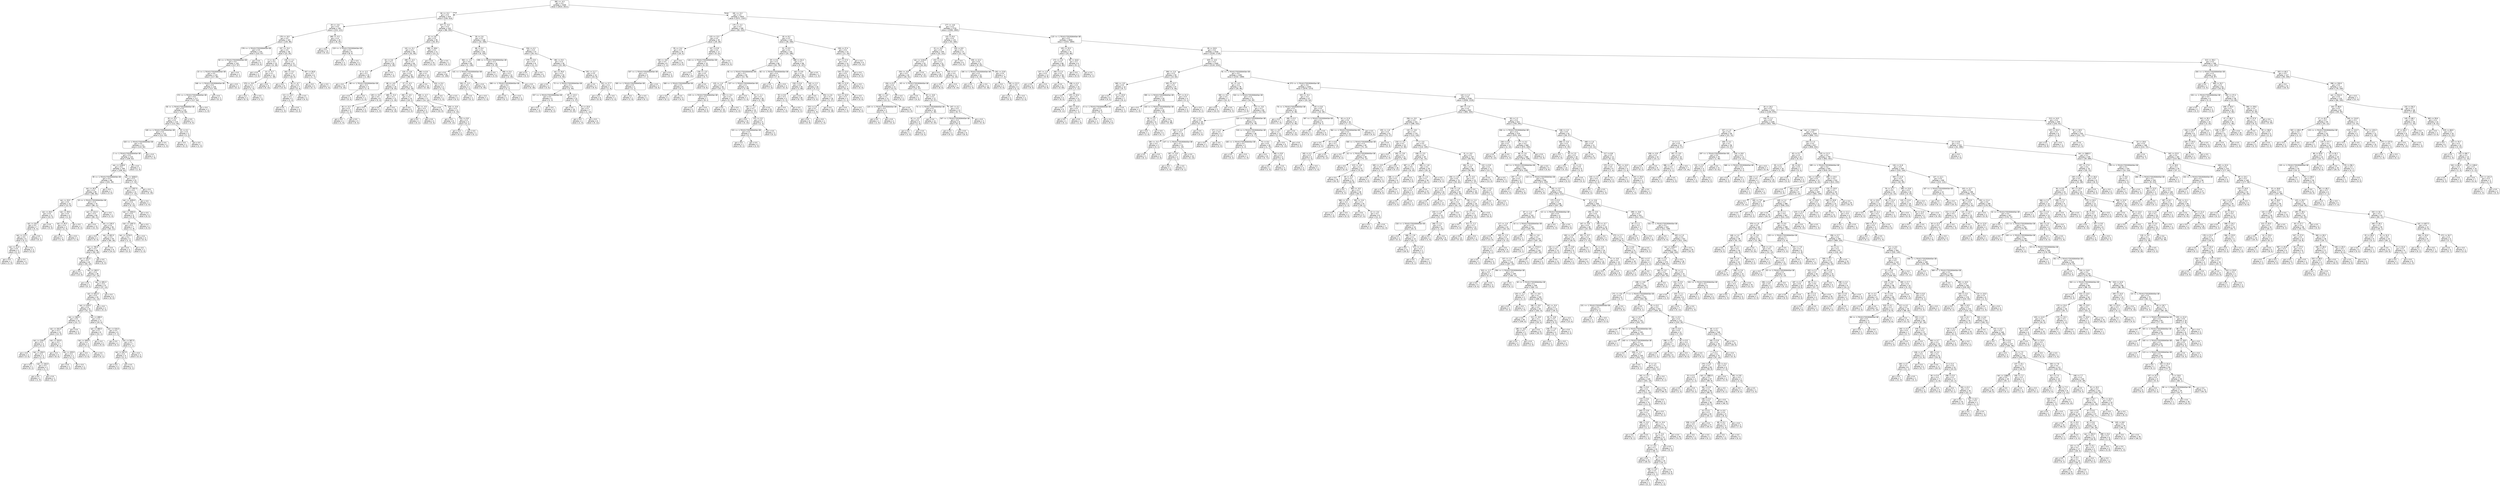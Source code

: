 digraph Tree {
node [shape=box, style="rounded", color="black", fontname=helvetica] ;
edge [fontname=helvetica] ;
0 [label="382 <= -4.3\ngini = 0.5\nsamples = 3349\nvalue = [2610, 2611]"] ;
1 [label="84 <= -5.2\ngini = 0.5\nsamples = 424\nvalue = [239, 414]"] ;
0 -> 1 [labeldistance=2.5, labelangle=45, headlabel="True"] ;
2 [label="29 <= -2.6\ngini = 0.5\nsamples = 181\nvalue = [153, 121]"] ;
1 -> 2 ;
3 [label="179 <= -6.0\ngini = 0.5\nsamples = 161\nvalue = [145, 96]"] ;
2 -> 3 ;
4 [label="278 <= -1.7014117331926443e+38\ngini = 0.5\nsamples = 125\nvalue = [122, 67]"] ;
3 -> 4 ;
5 [label="63 <= -1.7014117331926443e+38\ngini = 0.5\nsamples = 120\nvalue = [117, 67]"] ;
4 -> 5 ;
6 [label="23 <= -1.7014117331926443e+38\ngini = 0.5\nsamples = 119\nvalue = [117, 66]"] ;
5 -> 6 ;
7 [label="348 <= -1.7014117331926443e+38\ngini = 0.5\nsamples = 118\nvalue = [117, 65]"] ;
6 -> 7 ;
8 [label="372 <= -1.7014117331926443e+38\ngini = 0.5\nsamples = 117\nvalue = [117, 64]"] ;
7 -> 8 ;
9 [label="58 <= -1.7014117331926443e+38\ngini = 0.5\nsamples = 116\nvalue = [116, 64]"] ;
8 -> 9 ;
10 [label="20 <= -0.3\ngini = 0.5\nsamples = 114\nvalue = [112, 64]"] ;
9 -> 10 ;
11 [label="100 <= -1.7014117331926443e+38\ngini = 0.5\nsamples = 112\nvalue = [111, 62]"] ;
10 -> 11 ;
12 [label="320 <= -1.7014117331926443e+38\ngini = 0.5\nsamples = 111\nvalue = [110, 62]"] ;
11 -> 12 ;
13 [label="2 <= -1.7014117331926443e+38\ngini = 0.5\nsamples = 110\nvalue = [109, 62]"] ;
12 -> 13 ;
14 [label="rain <= 1109.0\ngini = 0.5\nsamples = 109\nvalue = [108, 62]"] ;
13 -> 14 ;
15 [label="39 <= -1.7014117331926443e+38\ngini = 0.4\nsamples = 86\nvalue = [101, 30]"] ;
14 -> 15 ;
16 [label="rain <= 45.0\ngini = 0.4\nsamples = 85\nvalue = [98, 30]"] ;
15 -> 16 ;
17 [label="rain <= 33.5\ngini = 0.5\nsamples = 15\nvalue = [12, 9]"] ;
16 -> 17 ;
18 [label="rain <= 26.5\ngini = 0.4\nsamples = 11\nvalue = [10, 3]"] ;
17 -> 18 ;
19 [label="rain <= 20.0\ngini = 0.5\nsamples = 7\nvalue = [5, 3]"] ;
18 -> 19 ;
20 [label="rain <= 12.5\ngini = 0.4\nsamples = 6\nvalue = [5, 2]"] ;
19 -> 20 ;
21 [label="rain <= 11.5\ngini = 0.5\nsamples = 3\nvalue = [2, 2]"] ;
20 -> 21 ;
22 [label="gini = 0.0\nsamples = 1\nvalue = [1, 0]"] ;
21 -> 22 ;
23 [label="gini = 0.4\nsamples = 2\nvalue = [1, 2]"] ;
21 -> 23 ;
24 [label="gini = 0.0\nsamples = 3\nvalue = [3, 0]"] ;
20 -> 24 ;
25 [label="gini = 0.0\nsamples = 1\nvalue = [0, 1]"] ;
19 -> 25 ;
26 [label="gini = 0.0\nsamples = 4\nvalue = [5, 0]"] ;
18 -> 26 ;
27 [label="rain <= 39.5\ngini = 0.4\nsamples = 4\nvalue = [2, 6]"] ;
17 -> 27 ;
28 [label="rain <= 35.5\ngini = 0.4\nsamples = 3\nvalue = [2, 4]"] ;
27 -> 28 ;
29 [label="gini = 0.3\nsamples = 2\nvalue = [1, 4]"] ;
28 -> 29 ;
30 [label="gini = 0.0\nsamples = 1\nvalue = [1, 0]"] ;
28 -> 30 ;
31 [label="gini = 0.0\nsamples = 1\nvalue = [0, 2]"] ;
27 -> 31 ;
32 [label="19 <= -1.7014117331926443e+38\ngini = 0.3\nsamples = 70\nvalue = [86, 21]"] ;
16 -> 32 ;
33 [label="rain <= 121.5\ngini = 0.3\nsamples = 69\nvalue = [85, 21]"] ;
32 -> 33 ;
34 [label="gini = 0.0\nsamples = 13\nvalue = [21, 0]"] ;
33 -> 34 ;
35 [label="rain <= 135.5\ngini = 0.4\nsamples = 56\nvalue = [64, 21]"] ;
33 -> 35 ;
36 [label="gini = 0.0\nsamples = 2\nvalue = [0, 3]"] ;
35 -> 36 ;
37 [label="rain <= 822.5\ngini = 0.3\nsamples = 54\nvalue = [64, 18]"] ;
35 -> 37 ;
38 [label="rain <= 782.0\ngini = 0.4\nsamples = 46\nvalue = [50, 18]"] ;
37 -> 38 ;
39 [label="rain <= 181.5\ngini = 0.3\nsamples = 44\nvalue = [50, 14]"] ;
38 -> 39 ;
40 [label="gini = 0.0\nsamples = 6\nvalue = [13, 0]"] ;
39 -> 40 ;
41 [label="rain <= 183.5\ngini = 0.4\nsamples = 38\nvalue = [37, 14]"] ;
39 -> 41 ;
42 [label="gini = 0.0\nsamples = 1\nvalue = [0, 1]"] ;
41 -> 42 ;
43 [label="rain <= 691.5\ngini = 0.4\nsamples = 37\nvalue = [37, 13]"] ;
41 -> 43 ;
44 [label="rain <= 651.0\ngini = 0.4\nsamples = 33\nvalue = [31, 13]"] ;
43 -> 44 ;
45 [label="rain <= 419.5\ngini = 0.4\nsamples = 31\nvalue = [31, 11]"] ;
44 -> 45 ;
46 [label="rain <= 363.5\ngini = 0.5\nsamples = 14\nvalue = [12, 7]"] ;
45 -> 46 ;
47 [label="rain <= 252.0\ngini = 0.3\nsamples = 12\nvalue = [12, 3]"] ;
46 -> 47 ;
48 [label="rain <= 218.5\ngini = 0.4\nsamples = 5\nvalue = [4, 2]"] ;
47 -> 48 ;
49 [label="gini = 0.0\nsamples = 2\nvalue = [3, 0]"] ;
48 -> 49 ;
50 [label="rain <= 236.5\ngini = 0.4\nsamples = 3\nvalue = [1, 2]"] ;
48 -> 50 ;
51 [label="gini = 0.0\nsamples = 1\nvalue = [0, 1]"] ;
50 -> 51 ;
52 [label="rain <= 244.5\ngini = 0.5\nsamples = 2\nvalue = [1, 1]"] ;
50 -> 52 ;
53 [label="gini = 0.0\nsamples = 1\nvalue = [1, 0]"] ;
52 -> 53 ;
54 [label="gini = 0.0\nsamples = 1\nvalue = [0, 1]"] ;
52 -> 54 ;
55 [label="rain <= 310.0\ngini = 0.2\nsamples = 7\nvalue = [8, 1]"] ;
47 -> 55 ;
56 [label="gini = 0.0\nsamples = 5\nvalue = [6, 0]"] ;
55 -> 56 ;
57 [label="rain <= 329.5\ngini = 0.4\nsamples = 2\nvalue = [2, 1]"] ;
55 -> 57 ;
58 [label="gini = 0.0\nsamples = 1\nvalue = [0, 1]"] ;
57 -> 58 ;
59 [label="gini = 0.0\nsamples = 1\nvalue = [2, 0]"] ;
57 -> 59 ;
60 [label="gini = 0.0\nsamples = 2\nvalue = [0, 4]"] ;
46 -> 60 ;
61 [label="rain <= 499.5\ngini = 0.3\nsamples = 17\nvalue = [19, 4]"] ;
45 -> 61 ;
62 [label="rain <= 460.5\ngini = 0.1\nsamples = 8\nvalue = [12, 1]"] ;
61 -> 62 ;
63 [label="rain <= 449.0\ngini = 0.4\nsamples = 3\nvalue = [3, 1]"] ;
62 -> 63 ;
64 [label="gini = 0.0\nsamples = 2\nvalue = [3, 0]"] ;
63 -> 64 ;
65 [label="gini = 0.0\nsamples = 1\nvalue = [0, 1]"] ;
63 -> 65 ;
66 [label="gini = 0.0\nsamples = 5\nvalue = [9, 0]"] ;
62 -> 66 ;
67 [label="rain <= 516.5\ngini = 0.4\nsamples = 9\nvalue = [7, 3]"] ;
61 -> 67 ;
68 [label="gini = 0.0\nsamples = 2\nvalue = [0, 2]"] ;
67 -> 68 ;
69 [label="rain <= 587.0\ngini = 0.2\nsamples = 7\nvalue = [7, 1]"] ;
67 -> 69 ;
70 [label="rain <= 567.0\ngini = 0.4\nsamples = 4\nvalue = [3, 1]"] ;
69 -> 70 ;
71 [label="gini = 0.0\nsamples = 3\nvalue = [3, 0]"] ;
70 -> 71 ;
72 [label="gini = 0.0\nsamples = 1\nvalue = [0, 1]"] ;
70 -> 72 ;
73 [label="gini = 0.0\nsamples = 3\nvalue = [4, 0]"] ;
69 -> 73 ;
74 [label="gini = 0.0\nsamples = 2\nvalue = [0, 2]"] ;
44 -> 74 ;
75 [label="gini = 0.0\nsamples = 4\nvalue = [6, 0]"] ;
43 -> 75 ;
76 [label="gini = 0.0\nsamples = 2\nvalue = [0, 4]"] ;
38 -> 76 ;
77 [label="gini = 0.0\nsamples = 8\nvalue = [14, 0]"] ;
37 -> 77 ;
78 [label="gini = 0.0\nsamples = 1\nvalue = [1, 0]"] ;
32 -> 78 ;
79 [label="gini = 0.0\nsamples = 1\nvalue = [3, 0]"] ;
15 -> 79 ;
80 [label="rain <= 1828.5\ngini = 0.3\nsamples = 23\nvalue = [7, 32]"] ;
14 -> 80 ;
81 [label="rain <= 1787.0\ngini = 0.5\nsamples = 12\nvalue = [7, 13]"] ;
80 -> 81 ;
82 [label="rain <= 1639.0\ngini = 0.4\nsamples = 11\nvalue = [5, 13]"] ;
81 -> 82 ;
83 [label="rain <= 1503.5\ngini = 0.5\nsamples = 9\nvalue = [5, 8]"] ;
82 -> 83 ;
84 [label="rain <= 1287.5\ngini = 0.2\nsamples = 7\nvalue = [1, 8]"] ;
83 -> 84 ;
85 [label="rain <= 1276.5\ngini = 0.4\nsamples = 4\nvalue = [1, 3]"] ;
84 -> 85 ;
86 [label="gini = 0.0\nsamples = 3\nvalue = [0, 3]"] ;
85 -> 86 ;
87 [label="gini = 0.0\nsamples = 1\nvalue = [1, 0]"] ;
85 -> 87 ;
88 [label="gini = 0.0\nsamples = 3\nvalue = [0, 5]"] ;
84 -> 88 ;
89 [label="gini = 0.0\nsamples = 2\nvalue = [4, 0]"] ;
83 -> 89 ;
90 [label="gini = 0.0\nsamples = 2\nvalue = [0, 5]"] ;
82 -> 90 ;
91 [label="gini = 0.0\nsamples = 1\nvalue = [2, 0]"] ;
81 -> 91 ;
92 [label="gini = 0.0\nsamples = 11\nvalue = [0, 19]"] ;
80 -> 92 ;
93 [label="gini = 0.0\nsamples = 1\nvalue = [1, 0]"] ;
13 -> 93 ;
94 [label="gini = 0.0\nsamples = 1\nvalue = [1, 0]"] ;
12 -> 94 ;
95 [label="gini = 0.0\nsamples = 1\nvalue = [1, 0]"] ;
11 -> 95 ;
96 [label="20 <= 0.2\ngini = 0.4\nsamples = 2\nvalue = [1, 2]"] ;
10 -> 96 ;
97 [label="gini = 0.0\nsamples = 1\nvalue = [0, 2]"] ;
96 -> 97 ;
98 [label="gini = 0.0\nsamples = 1\nvalue = [1, 0]"] ;
96 -> 98 ;
99 [label="gini = 0.0\nsamples = 2\nvalue = [4, 0]"] ;
9 -> 99 ;
100 [label="gini = 0.0\nsamples = 1\nvalue = [1, 0]"] ;
8 -> 100 ;
101 [label="gini = 0.0\nsamples = 1\nvalue = [0, 1]"] ;
7 -> 101 ;
102 [label="gini = 0.0\nsamples = 1\nvalue = [0, 1]"] ;
6 -> 102 ;
103 [label="gini = 0.0\nsamples = 1\nvalue = [0, 1]"] ;
5 -> 103 ;
104 [label="gini = 0.0\nsamples = 5\nvalue = [5, 0]"] ;
4 -> 104 ;
105 [label="157 <= -5.4\ngini = 0.5\nsamples = 36\nvalue = [23, 29]"] ;
3 -> 105 ;
106 [label="3 <= -6.1\ngini = 0.3\nsamples = 15\nvalue = [4, 18]"] ;
105 -> 106 ;
107 [label="gini = 0.0\nsamples = 3\nvalue = [3, 0]"] ;
106 -> 107 ;
108 [label="14 <= -5.7\ngini = 0.1\nsamples = 12\nvalue = [1, 18]"] ;
106 -> 108 ;
109 [label="279 <= -5.8\ngini = 0.4\nsamples = 3\nvalue = [1, 3]"] ;
108 -> 109 ;
110 [label="gini = 0.0\nsamples = 2\nvalue = [0, 3]"] ;
109 -> 110 ;
111 [label="gini = 0.0\nsamples = 1\nvalue = [1, 0]"] ;
109 -> 111 ;
112 [label="gini = 0.0\nsamples = 9\nvalue = [0, 15]"] ;
108 -> 112 ;
113 [label="136 <= -1.1\ngini = 0.5\nsamples = 21\nvalue = [19, 11]"] ;
105 -> 113 ;
114 [label="263 <= -5.3\ngini = 0.3\nsamples = 15\nvalue = [18, 4]"] ;
113 -> 114 ;
115 [label="gini = 0.0\nsamples = 8\nvalue = [13, 0]"] ;
114 -> 115 ;
116 [label="30 <= -4.7\ngini = 0.5\nsamples = 7\nvalue = [5, 4]"] ;
114 -> 116 ;
117 [label="111 <= -5.0\ngini = 0.3\nsamples = 5\nvalue = [1, 4]"] ;
116 -> 117 ;
118 [label="gini = 0.0\nsamples = 1\nvalue = [1, 0]"] ;
117 -> 118 ;
119 [label="gini = 0.0\nsamples = 4\nvalue = [0, 4]"] ;
117 -> 119 ;
120 [label="gini = 0.0\nsamples = 2\nvalue = [4, 0]"] ;
116 -> 120 ;
121 [label="357 <= 26.8\ngini = 0.2\nsamples = 6\nvalue = [1, 7]"] ;
113 -> 121 ;
122 [label="gini = 0.0\nsamples = 5\nvalue = [0, 7]"] ;
121 -> 122 ;
123 [label="gini = 0.0\nsamples = 1\nvalue = [1, 0]"] ;
121 -> 123 ;
124 [label="280 <= -0.1\ngini = 0.4\nsamples = 20\nvalue = [8, 25]"] ;
2 -> 124 ;
125 [label="gini = 0.0\nsamples = 12\nvalue = [0, 21]"] ;
124 -> 125 ;
126 [label="219 <= -1.7014117331926443e+38\ngini = 0.4\nsamples = 8\nvalue = [8, 4]"] ;
124 -> 126 ;
127 [label="gini = 0.0\nsamples = 3\nvalue = [0, 4]"] ;
126 -> 127 ;
128 [label="gini = 0.0\nsamples = 5\nvalue = [8, 0]"] ;
126 -> 128 ;
129 [label="327 <= -4.2\ngini = 0.4\nsamples = 243\nvalue = [86, 293]"] ;
1 -> 129 ;
130 [label="41 <= 3.8\ngini = 0.5\nsamples = 95\nvalue = [54, 87]"] ;
129 -> 130 ;
131 [label="141 <= -5.1\ngini = 0.4\nsamples = 84\nvalue = [41, 85]"] ;
130 -> 131 ;
132 [label="64 <= 3.6\ngini = 0.1\nsamples = 20\nvalue = [2, 28]"] ;
131 -> 132 ;
133 [label="6 <= -2.2\ngini = 0.1\nsamples = 19\nvalue = [1, 28]"] ;
132 -> 133 ;
134 [label="gini = 0.0\nsamples = 15\nvalue = [0, 24]"] ;
133 -> 134 ;
135 [label="88 <= -1.7014117331926443e+38\ngini = 0.3\nsamples = 4\nvalue = [1, 4]"] ;
133 -> 135 ;
136 [label="gini = 0.0\nsamples = 3\nvalue = [0, 4]"] ;
135 -> 136 ;
137 [label="gini = 0.0\nsamples = 1\nvalue = [1, 0]"] ;
135 -> 137 ;
138 [label="gini = 0.0\nsamples = 1\nvalue = [1, 0]"] ;
132 -> 138 ;
139 [label="280 <= -4.3\ngini = 0.5\nsamples = 64\nvalue = [39, 57]"] ;
131 -> 139 ;
140 [label="125 <= -4.6\ngini = 0.5\nsamples = 50\nvalue = [38, 36]"] ;
139 -> 140 ;
141 [label="88 <= -4.9\ngini = 0.4\nsamples = 19\nvalue = [6, 20]"] ;
140 -> 141 ;
142 [label="128 <= -5.0\ngini = 0.5\nsamples = 8\nvalue = [5, 4]"] ;
141 -> 142 ;
143 [label="46 <= -5.3\ngini = 0.3\nsamples = 5\nvalue = [1, 4]"] ;
142 -> 143 ;
144 [label="gini = 0.0\nsamples = 1\nvalue = [1, 0]"] ;
143 -> 144 ;
145 [label="gini = 0.0\nsamples = 4\nvalue = [0, 4]"] ;
143 -> 145 ;
146 [label="gini = 0.0\nsamples = 3\nvalue = [4, 0]"] ;
142 -> 146 ;
147 [label="188 <= -5.4\ngini = 0.1\nsamples = 11\nvalue = [1, 16]"] ;
141 -> 147 ;
148 [label="gini = 0.0\nsamples = 1\nvalue = [1, 0]"] ;
147 -> 148 ;
149 [label="gini = 0.0\nsamples = 10\nvalue = [0, 16]"] ;
147 -> 149 ;
150 [label="27 <= -4.3\ngini = 0.4\nsamples = 31\nvalue = [32, 16]"] ;
140 -> 150 ;
151 [label="282 <= -4.5\ngini = 0.2\nsamples = 14\nvalue = [18, 2]"] ;
150 -> 151 ;
152 [label="gini = 0.0\nsamples = 9\nvalue = [13, 0]"] ;
151 -> 152 ;
153 [label="261 <= -4.5\ngini = 0.4\nsamples = 5\nvalue = [5, 2]"] ;
151 -> 153 ;
154 [label="gini = 0.0\nsamples = 1\nvalue = [0, 2]"] ;
153 -> 154 ;
155 [label="gini = 0.0\nsamples = 4\nvalue = [5, 0]"] ;
153 -> 155 ;
156 [label="188 <= -4.7\ngini = 0.5\nsamples = 17\nvalue = [14, 14]"] ;
150 -> 156 ;
157 [label="gini = 0.0\nsamples = 6\nvalue = [10, 0]"] ;
156 -> 157 ;
158 [label="226 <= -0.9\ngini = 0.3\nsamples = 11\nvalue = [4, 14]"] ;
156 -> 158 ;
159 [label="gini = 0.0\nsamples = 8\nvalue = [0, 13]"] ;
158 -> 159 ;
160 [label="315 <= 0.8\ngini = 0.3\nsamples = 3\nvalue = [4, 1]"] ;
158 -> 160 ;
161 [label="gini = 0.0\nsamples = 2\nvalue = [4, 0]"] ;
160 -> 161 ;
162 [label="gini = 0.0\nsamples = 1\nvalue = [0, 1]"] ;
160 -> 162 ;
163 [label="286 <= 0.4\ngini = 0.1\nsamples = 14\nvalue = [1, 21]"] ;
139 -> 163 ;
164 [label="gini = 0.0\nsamples = 10\nvalue = [0, 16]"] ;
163 -> 164 ;
165 [label="324 <= 0.4\ngini = 0.3\nsamples = 4\nvalue = [1, 5]"] ;
163 -> 165 ;
166 [label="gini = 0.0\nsamples = 1\nvalue = [1, 0]"] ;
165 -> 166 ;
167 [label="gini = 0.0\nsamples = 3\nvalue = [0, 5]"] ;
165 -> 167 ;
168 [label="286 <= 28.6\ngini = 0.2\nsamples = 11\nvalue = [13, 2]"] ;
130 -> 168 ;
169 [label="gini = 0.0\nsamples = 10\nvalue = [13, 0]"] ;
168 -> 169 ;
170 [label="gini = 0.0\nsamples = 1\nvalue = [0, 2]"] ;
168 -> 170 ;
171 [label="26 <= 2.6\ngini = 0.2\nsamples = 148\nvalue = [32, 206]"] ;
129 -> 171 ;
172 [label="88 <= 0.4\ngini = 0.1\nsamples = 101\nvalue = [6, 155]"] ;
171 -> 172 ;
173 [label="364 <= -1.5\ngini = 0.0\nsamples = 85\nvalue = [1, 136]"] ;
172 -> 173 ;
174 [label="gini = 0.0\nsamples = 62\nvalue = [0, 100]"] ;
173 -> 174 ;
175 [label="141 <= -1.7014117331926443e+38\ngini = 0.1\nsamples = 23\nvalue = [1, 36]"] ;
173 -> 175 ;
176 [label="156 <= -1.4\ngini = 0.5\nsamples = 2\nvalue = [1, 1]"] ;
175 -> 176 ;
177 [label="gini = 0.0\nsamples = 1\nvalue = [0, 1]"] ;
176 -> 177 ;
178 [label="gini = 0.0\nsamples = 1\nvalue = [1, 0]"] ;
176 -> 178 ;
179 [label="gini = 0.0\nsamples = 21\nvalue = [0, 35]"] ;
175 -> 179 ;
180 [label="299 <= -1.7014117331926443e+38\ngini = 0.3\nsamples = 16\nvalue = [5, 19]"] ;
172 -> 180 ;
181 [label="gini = 0.0\nsamples = 2\nvalue = [3, 0]"] ;
180 -> 181 ;
182 [label="368 <= 0.4\ngini = 0.2\nsamples = 14\nvalue = [2, 19]"] ;
180 -> 182 ;
183 [label="380 <= -1.7014117331926443e+38\ngini = 0.4\nsamples = 2\nvalue = [2, 1]"] ;
182 -> 183 ;
184 [label="gini = 0.0\nsamples = 1\nvalue = [0, 1]"] ;
183 -> 184 ;
185 [label="gini = 0.0\nsamples = 1\nvalue = [2, 0]"] ;
183 -> 185 ;
186 [label="gini = 0.0\nsamples = 12\nvalue = [0, 18]"] ;
182 -> 186 ;
187 [label="334 <= 4.2\ngini = 0.4\nsamples = 47\nvalue = [26, 51]"] ;
171 -> 187 ;
188 [label="379 <= 0.9\ngini = 0.3\nsamples = 8\nvalue = [11, 2]"] ;
187 -> 188 ;
189 [label="gini = 0.0\nsamples = 2\nvalue = [0, 2]"] ;
188 -> 189 ;
190 [label="gini = 0.0\nsamples = 6\nvalue = [11, 0]"] ;
188 -> 190 ;
191 [label="381 <= 9.0\ngini = 0.4\nsamples = 39\nvalue = [15, 49]"] ;
187 -> 191 ;
192 [label="rain <= 76.0\ngini = 0.2\nsamples = 29\nvalue = [5, 40]"] ;
191 -> 192 ;
193 [label="gini = 0.0\nsamples = 2\nvalue = [3, 0]"] ;
192 -> 193 ;
194 [label="73 <= -1.7014117331926443e+38\ngini = 0.1\nsamples = 27\nvalue = [2, 40]"] ;
192 -> 194 ;
195 [label="257 <= -1.7014117331926443e+38\ngini = 0.4\nsamples = 4\nvalue = [1, 3]"] ;
194 -> 195 ;
196 [label="gini = 0.0\nsamples = 1\nvalue = [1, 0]"] ;
195 -> 196 ;
197 [label="gini = 0.0\nsamples = 3\nvalue = [0, 3]"] ;
195 -> 197 ;
198 [label="49 <= 13.3\ngini = 0.1\nsamples = 23\nvalue = [1, 37]"] ;
194 -> 198 ;
199 [label="gini = 0.0\nsamples = 16\nvalue = [0, 25]"] ;
198 -> 199 ;
200 [label="16 <= 15.6\ngini = 0.1\nsamples = 7\nvalue = [1, 12]"] ;
198 -> 200 ;
201 [label="gini = 0.0\nsamples = 1\nvalue = [1, 0]"] ;
200 -> 201 ;
202 [label="gini = 0.0\nsamples = 6\nvalue = [0, 12]"] ;
200 -> 202 ;
203 [label="351 <= 11.7\ngini = 0.5\nsamples = 10\nvalue = [10, 9]"] ;
191 -> 203 ;
204 [label="gini = 0.0\nsamples = 3\nvalue = [9, 0]"] ;
203 -> 204 ;
205 [label="152 <= 17.7\ngini = 0.2\nsamples = 7\nvalue = [1, 9]"] ;
203 -> 205 ;
206 [label="gini = 0.0\nsamples = 6\nvalue = [0, 9]"] ;
205 -> 206 ;
207 [label="gini = 0.0\nsamples = 1\nvalue = [1, 0]"] ;
205 -> 207 ;
208 [label="181 <= -5.3\ngini = 0.5\nsamples = 2925\nvalue = [2371, 2197]"] ;
0 -> 208 [labeldistance=2.5, labelangle=-45, headlabel="False"] ;
209 [label="175 <= -2.2\ngini = 0.3\nsamples = 190\nvalue = [65, 232]"] ;
208 -> 209 ;
210 [label="123 <= -5.3\ngini = 0.5\nsamples = 35\nvalue = [29, 26]"] ;
209 -> 210 ;
211 [label="59 <= -5.4\ngini = 0.3\nsamples = 18\nvalue = [20, 4]"] ;
210 -> 211 ;
212 [label="330 <= -0.8\ngini = 0.5\nsamples = 8\nvalue = [7, 4]"] ;
211 -> 212 ;
213 [label="337 <= -1.7014117331926443e+38\ngini = 0.2\nsamples = 5\nvalue = [7, 1]"] ;
212 -> 213 ;
214 [label="305 <= -1.7014117331926443e+38\ngini = 0.5\nsamples = 2\nvalue = [1, 1]"] ;
213 -> 214 ;
215 [label="gini = 0.0\nsamples = 1\nvalue = [1, 0]"] ;
214 -> 215 ;
216 [label="gini = 0.0\nsamples = 1\nvalue = [0, 1]"] ;
214 -> 216 ;
217 [label="gini = 0.0\nsamples = 3\nvalue = [6, 0]"] ;
213 -> 217 ;
218 [label="gini = 0.0\nsamples = 3\nvalue = [0, 3]"] ;
212 -> 218 ;
219 [label="gini = 0.0\nsamples = 10\nvalue = [13, 0]"] ;
211 -> 219 ;
220 [label="157 <= 0.9\ngini = 0.4\nsamples = 17\nvalue = [9, 22]"] ;
210 -> 220 ;
221 [label="116 <= -1.7014117331926443e+38\ngini = 0.3\nsamples = 15\nvalue = [4, 22]"] ;
220 -> 221 ;
222 [label="gini = 0.0\nsamples = 7\nvalue = [0, 15]"] ;
221 -> 222 ;
223 [label="226 <= -2.5\ngini = 0.5\nsamples = 8\nvalue = [4, 7]"] ;
221 -> 223 ;
224 [label="308 <= -1.7014117331926443e+38\ngini = 0.3\nsamples = 5\nvalue = [4, 1]"] ;
223 -> 224 ;
225 [label="gini = 0.0\nsamples = 1\nvalue = [0, 1]"] ;
224 -> 225 ;
226 [label="gini = 0.0\nsamples = 4\nvalue = [4, 0]"] ;
224 -> 226 ;
227 [label="gini = 0.0\nsamples = 3\nvalue = [0, 6]"] ;
223 -> 227 ;
228 [label="gini = 0.0\nsamples = 2\nvalue = [5, 0]"] ;
220 -> 228 ;
229 [label="18 <= 9.2\ngini = 0.3\nsamples = 155\nvalue = [36, 206]"] ;
209 -> 229 ;
230 [label="31 <= 0.5\ngini = 0.2\nsamples = 132\nvalue = [25, 186]"] ;
229 -> 230 ;
231 [label="29 <= 0.4\ngini = 0.3\nsamples = 66\nvalue = [20, 79]"] ;
230 -> 231 ;
232 [label="81 <= -1.7014117331926443e+38\ngini = 0.2\nsamples = 59\nvalue = [13, 76]"] ;
231 -> 232 ;
233 [label="125 <= -1.0\ngini = 0.5\nsamples = 18\nvalue = [10, 17]"] ;
232 -> 233 ;
234 [label="225 <= -1.7014117331926443e+38\ngini = 0.3\nsamples = 7\nvalue = [8, 2]"] ;
233 -> 234 ;
235 [label="gini = 0.0\nsamples = 2\nvalue = [0, 2]"] ;
234 -> 235 ;
236 [label="gini = 0.0\nsamples = 5\nvalue = [8, 0]"] ;
234 -> 236 ;
237 [label="353 <= -0.4\ngini = 0.2\nsamples = 11\nvalue = [2, 15]"] ;
233 -> 237 ;
238 [label="gini = 0.0\nsamples = 10\nvalue = [0, 15]"] ;
237 -> 238 ;
239 [label="gini = 0.0\nsamples = 1\nvalue = [2, 0]"] ;
237 -> 239 ;
240 [label="157 <= -1.7014117331926443e+38\ngini = 0.1\nsamples = 41\nvalue = [3, 59]"] ;
232 -> 240 ;
241 [label="gini = 0.0\nsamples = 1\nvalue = [1, 0]"] ;
240 -> 241 ;
242 [label="34 <= -1.1\ngini = 0.1\nsamples = 40\nvalue = [2, 59]"] ;
240 -> 242 ;
243 [label="192 <= -1.2\ngini = 0.2\nsamples = 15\nvalue = [2, 17]"] ;
242 -> 243 ;
244 [label="gini = 0.0\nsamples = 10\nvalue = [0, 14]"] ;
243 -> 244 ;
245 [label="372 <= -0.1\ngini = 0.5\nsamples = 5\nvalue = [2, 3]"] ;
243 -> 245 ;
246 [label="315 <= -1.7014117331926443e+38\ngini = 0.4\nsamples = 3\nvalue = [2, 1]"] ;
245 -> 246 ;
247 [label="gini = 0.0\nsamples = 1\nvalue = [0, 1]"] ;
246 -> 247 ;
248 [label="gini = 0.0\nsamples = 2\nvalue = [2, 0]"] ;
246 -> 248 ;
249 [label="gini = 0.0\nsamples = 2\nvalue = [0, 2]"] ;
245 -> 249 ;
250 [label="gini = 0.0\nsamples = 25\nvalue = [0, 42]"] ;
242 -> 250 ;
251 [label="82 <= -1.7014117331926443e+38\ngini = 0.4\nsamples = 7\nvalue = [7, 3]"] ;
231 -> 251 ;
252 [label="gini = 0.0\nsamples = 4\nvalue = [7, 0]"] ;
251 -> 252 ;
253 [label="gini = 0.0\nsamples = 3\nvalue = [0, 3]"] ;
251 -> 253 ;
254 [label="388 <= 32.4\ngini = 0.1\nsamples = 66\nvalue = [5, 107]"] ;
230 -> 254 ;
255 [label="163 <= 0.9\ngini = 0.1\nsamples = 65\nvalue = [4, 107]"] ;
254 -> 255 ;
256 [label="218 <= 0.4\ngini = 0.0\nsamples = 45\nvalue = [1, 80]"] ;
255 -> 256 ;
257 [label="78 <= 0.5\ngini = 0.3\nsamples = 5\nvalue = [1, 5]"] ;
256 -> 257 ;
258 [label="gini = 0.0\nsamples = 1\nvalue = [1, 0]"] ;
257 -> 258 ;
259 [label="gini = 0.0\nsamples = 4\nvalue = [0, 5]"] ;
257 -> 259 ;
260 [label="gini = 0.0\nsamples = 40\nvalue = [0, 75]"] ;
256 -> 260 ;
261 [label="142 <= 1.3\ngini = 0.2\nsamples = 20\nvalue = [3, 27]"] ;
255 -> 261 ;
262 [label="gini = 0.0\nsamples = 1\nvalue = [2, 0]"] ;
261 -> 262 ;
263 [label="354 <= 2.6\ngini = 0.1\nsamples = 19\nvalue = [1, 27]"] ;
261 -> 263 ;
264 [label="374 <= 2.4\ngini = 0.2\nsamples = 7\nvalue = [1, 9]"] ;
263 -> 264 ;
265 [label="gini = 0.0\nsamples = 6\nvalue = [0, 9]"] ;
264 -> 265 ;
266 [label="gini = 0.0\nsamples = 1\nvalue = [1, 0]"] ;
264 -> 266 ;
267 [label="gini = 0.0\nsamples = 12\nvalue = [0, 18]"] ;
263 -> 267 ;
268 [label="gini = 0.0\nsamples = 1\nvalue = [1, 0]"] ;
254 -> 268 ;
269 [label="238 <= 27.4\ngini = 0.5\nsamples = 23\nvalue = [11, 20]"] ;
229 -> 269 ;
270 [label="217 <= 17.4\ngini = 0.5\nsamples = 14\nvalue = [11, 8]"] ;
269 -> 270 ;
271 [label="244 <= 13.5\ngini = 0.5\nsamples = 9\nvalue = [6, 8]"] ;
270 -> 271 ;
272 [label="190 <= 11.9\ngini = 0.5\nsamples = 7\nvalue = [6, 4]"] ;
271 -> 272 ;
273 [label="212 <= 10.5\ngini = 0.3\nsamples = 3\nvalue = [1, 4]"] ;
272 -> 273 ;
274 [label="gini = 0.0\nsamples = 1\nvalue = [1, 0]"] ;
273 -> 274 ;
275 [label="gini = 0.0\nsamples = 2\nvalue = [0, 4]"] ;
273 -> 275 ;
276 [label="gini = 0.0\nsamples = 4\nvalue = [5, 0]"] ;
272 -> 276 ;
277 [label="gini = 0.0\nsamples = 2\nvalue = [0, 4]"] ;
271 -> 277 ;
278 [label="gini = 0.0\nsamples = 5\nvalue = [5, 0]"] ;
270 -> 278 ;
279 [label="gini = 0.0\nsamples = 9\nvalue = [0, 12]"] ;
269 -> 279 ;
280 [label="177 <= -4.6\ngini = 0.5\nsamples = 2735\nvalue = [2306, 1965]"] ;
208 -> 280 ;
281 [label="122 <= 8.4\ngini = 0.4\nsamples = 131\nvalue = [53, 160]"] ;
280 -> 281 ;
282 [label="15 <= -0.4\ngini = 0.3\nsamples = 104\nvalue = [32, 141]"] ;
281 -> 282 ;
283 [label="rain <= 1134.0\ngini = 0.4\nsamples = 53\nvalue = [26, 63]"] ;
282 -> 283 ;
284 [label="254 <= -4.8\ngini = 0.5\nsamples = 40\nvalue = [26, 41]"] ;
283 -> 284 ;
285 [label="204 <= 0.3\ngini = 0.4\nsamples = 12\nvalue = [13, 4]"] ;
284 -> 285 ;
286 [label="282 <= -4.0\ngini = 0.2\nsamples = 11\nvalue = [13, 2]"] ;
285 -> 286 ;
287 [label="120 <= -1.7014117331926443e+38\ngini = 0.4\nsamples = 3\nvalue = [1, 2]"] ;
286 -> 287 ;
288 [label="gini = 0.0\nsamples = 1\nvalue = [1, 0]"] ;
287 -> 288 ;
289 [label="gini = 0.0\nsamples = 2\nvalue = [0, 2]"] ;
287 -> 289 ;
290 [label="gini = 0.0\nsamples = 8\nvalue = [12, 0]"] ;
286 -> 290 ;
291 [label="gini = 0.0\nsamples = 1\nvalue = [0, 2]"] ;
285 -> 291 ;
292 [label="45 <= -1.7014117331926443e+38\ngini = 0.4\nsamples = 28\nvalue = [13, 37]"] ;
284 -> 292 ;
293 [label="gini = 0.0\nsamples = 1\nvalue = [4, 0]"] ;
292 -> 293 ;
294 [label="83 <= -0.8\ngini = 0.3\nsamples = 27\nvalue = [9, 37]"] ;
292 -> 294 ;
295 [label="74 <= -1.7014117331926443e+38\ngini = 0.1\nsamples = 16\nvalue = [1, 30]"] ;
294 -> 295 ;
296 [label="42 <= -2.5\ngini = 0.3\nsamples = 5\nvalue = [1, 5]"] ;
295 -> 296 ;
297 [label="gini = 0.0\nsamples = 1\nvalue = [1, 0]"] ;
296 -> 297 ;
298 [label="gini = 0.0\nsamples = 4\nvalue = [0, 5]"] ;
296 -> 298 ;
299 [label="gini = 0.0\nsamples = 11\nvalue = [0, 25]"] ;
295 -> 299 ;
300 [label="247 <= 4.1\ngini = 0.5\nsamples = 11\nvalue = [8, 7]"] ;
294 -> 300 ;
301 [label="347 <= -1.7014117331926443e+38\ngini = 0.4\nsamples = 8\nvalue = [8, 3]"] ;
300 -> 301 ;
302 [label="gini = 0.0\nsamples = 2\nvalue = [0, 3]"] ;
301 -> 302 ;
303 [label="gini = 0.0\nsamples = 6\nvalue = [8, 0]"] ;
301 -> 303 ;
304 [label="gini = 0.0\nsamples = 3\nvalue = [0, 4]"] ;
300 -> 304 ;
305 [label="gini = 0.0\nsamples = 13\nvalue = [0, 22]"] ;
283 -> 305 ;
306 [label="222 <= 4.2\ngini = 0.1\nsamples = 51\nvalue = [6, 78]"] ;
282 -> 306 ;
307 [label="gini = 0.0\nsamples = 40\nvalue = [0, 64]"] ;
306 -> 307 ;
308 [label="318 <= 5.7\ngini = 0.4\nsamples = 11\nvalue = [6, 14]"] ;
306 -> 308 ;
309 [label="gini = 0.0\nsamples = 4\nvalue = [6, 0]"] ;
308 -> 309 ;
310 [label="gini = 0.0\nsamples = 7\nvalue = [0, 14]"] ;
308 -> 310 ;
311 [label="130 <= 9.9\ngini = 0.5\nsamples = 27\nvalue = [21, 19]"] ;
281 -> 311 ;
312 [label="gini = 0.0\nsamples = 6\nvalue = [12, 0]"] ;
311 -> 312 ;
313 [label="158 <= 12.2\ngini = 0.4\nsamples = 21\nvalue = [9, 19]"] ;
311 -> 313 ;
314 [label="194 <= -1.7014117331926443e+38\ngini = 0.2\nsamples = 14\nvalue = [2, 16]"] ;
313 -> 314 ;
315 [label="gini = 0.0\nsamples = 2\nvalue = [2, 0]"] ;
314 -> 315 ;
316 [label="gini = 0.0\nsamples = 12\nvalue = [0, 16]"] ;
314 -> 316 ;
317 [label="192 <= 13.8\ngini = 0.4\nsamples = 7\nvalue = [7, 3]"] ;
313 -> 317 ;
318 [label="gini = 0.0\nsamples = 3\nvalue = [5, 0]"] ;
317 -> 318 ;
319 [label="100 <= 21.5\ngini = 0.5\nsamples = 4\nvalue = [2, 3]"] ;
317 -> 319 ;
320 [label="gini = 0.0\nsamples = 2\nvalue = [0, 3]"] ;
319 -> 320 ;
321 [label="gini = 0.0\nsamples = 2\nvalue = [2, 0]"] ;
319 -> 321 ;
322 [label="115 <= -1.7014117331926443e+38\ngini = 0.5\nsamples = 2604\nvalue = [2253, 1805]"] ;
280 -> 322 ;
323 [label="155 <= 15.2\ngini = 0.3\nsamples = 74\nvalue = [25, 86]"] ;
322 -> 323 ;
324 [label="172 <= -2.0\ngini = 0.3\nsamples = 68\nvalue = [16, 85]"] ;
323 -> 324 ;
325 [label="147 <= -1.9\ngini = 0.5\nsamples = 12\nvalue = [9, 9]"] ;
324 -> 325 ;
326 [label="gini = 0.0\nsamples = 6\nvalue = [9, 0]"] ;
325 -> 326 ;
327 [label="gini = 0.0\nsamples = 6\nvalue = [0, 9]"] ;
325 -> 327 ;
328 [label="293 <= 2.3\ngini = 0.2\nsamples = 56\nvalue = [7, 76]"] ;
324 -> 328 ;
329 [label="gini = 0.0\nsamples = 41\nvalue = [0, 64]"] ;
328 -> 329 ;
330 [label="296 <= 4.3\ngini = 0.5\nsamples = 15\nvalue = [7, 12]"] ;
328 -> 330 ;
331 [label="gini = 0.0\nsamples = 4\nvalue = [6, 0]"] ;
330 -> 331 ;
332 [label="135 <= 10.4\ngini = 0.1\nsamples = 11\nvalue = [1, 12]"] ;
330 -> 332 ;
333 [label="gini = 0.0\nsamples = 9\nvalue = [0, 11]"] ;
332 -> 333 ;
334 [label="255 <= 10.5\ngini = 0.5\nsamples = 2\nvalue = [1, 1]"] ;
332 -> 334 ;
335 [label="gini = 0.0\nsamples = 1\nvalue = [0, 1]"] ;
334 -> 335 ;
336 [label="gini = 0.0\nsamples = 1\nvalue = [1, 0]"] ;
334 -> 336 ;
337 [label="95 <= 44.8\ngini = 0.2\nsamples = 6\nvalue = [9, 1]"] ;
323 -> 337 ;
338 [label="gini = 0.0\nsamples = 5\nvalue = [9, 0]"] ;
337 -> 338 ;
339 [label="gini = 0.0\nsamples = 1\nvalue = [0, 1]"] ;
337 -> 339 ;
340 [label="39 <= 33.9\ngini = 0.5\nsamples = 2530\nvalue = [2228, 1719]"] ;
322 -> 340 ;
341 [label="329 <= -4.5\ngini = 0.5\nsamples = 2340\nvalue = [2116, 1532]"] ;
340 -> 341 ;
342 [label="394 <= -2.4\ngini = 0.3\nsamples = 59\nvalue = [14, 63]"] ;
341 -> 342 ;
343 [label="360 <= -3.5\ngini = 0.5\nsamples = 12\nvalue = [9, 7]"] ;
342 -> 343 ;
344 [label="gini = 0.0\nsamples = 5\nvalue = [0, 5]"] ;
343 -> 344 ;
345 [label="12 <= 15.9\ngini = 0.3\nsamples = 7\nvalue = [9, 2]"] ;
343 -> 345 ;
346 [label="0 <= -1.7014117331926443e+38\ngini = 0.2\nsamples = 6\nvalue = [9, 1]"] ;
345 -> 346 ;
347 [label="gini = 0.0\nsamples = 1\nvalue = [0, 1]"] ;
346 -> 347 ;
348 [label="gini = 0.0\nsamples = 5\nvalue = [9, 0]"] ;
346 -> 348 ;
349 [label="gini = 0.0\nsamples = 1\nvalue = [0, 1]"] ;
345 -> 349 ;
350 [label="205 <= 13.7\ngini = 0.2\nsamples = 47\nvalue = [5, 56]"] ;
342 -> 350 ;
351 [label="395 <= -1.7014117331926443e+38\ngini = 0.1\nsamples = 43\nvalue = [2, 55]"] ;
350 -> 351 ;
352 [label="gini = 0.0\nsamples = 1\nvalue = [1, 0]"] ;
351 -> 352 ;
353 [label="103 <= -1.7014117331926443e+38\ngini = 0.0\nsamples = 42\nvalue = [1, 55]"] ;
351 -> 353 ;
354 [label="56 <= 1.5\ngini = 0.2\nsamples = 6\nvalue = [1, 7]"] ;
353 -> 354 ;
355 [label="gini = 0.0\nsamples = 1\nvalue = [1, 0]"] ;
354 -> 355 ;
356 [label="gini = 0.0\nsamples = 5\nvalue = [0, 7]"] ;
354 -> 356 ;
357 [label="gini = 0.0\nsamples = 36\nvalue = [0, 48]"] ;
353 -> 357 ;
358 [label="137 <= 21.2\ngini = 0.4\nsamples = 4\nvalue = [3, 1]"] ;
350 -> 358 ;
359 [label="gini = 0.0\nsamples = 3\nvalue = [3, 0]"] ;
358 -> 359 ;
360 [label="gini = 0.0\nsamples = 1\nvalue = [0, 1]"] ;
358 -> 360 ;
361 [label="91 <= -1.7014117331926443e+38\ngini = 0.5\nsamples = 2281\nvalue = [2102, 1469]"] ;
341 -> 361 ;
362 [label="61 <= -4.3\ngini = 0.3\nsamples = 78\nvalue = [26, 96]"] ;
361 -> 362 ;
363 [label="392 <= -0.4\ngini = 0.4\nsamples = 7\nvalue = [10, 3]"] ;
362 -> 363 ;
364 [label="gini = 0.0\nsamples = 5\nvalue = [10, 0]"] ;
363 -> 364 ;
365 [label="gini = 0.0\nsamples = 2\nvalue = [0, 3]"] ;
363 -> 365 ;
366 [label="324 <= -1.7014117331926443e+38\ngini = 0.3\nsamples = 71\nvalue = [16, 93]"] ;
362 -> 366 ;
367 [label="gini = 0.0\nsamples = 2\nvalue = [3, 0]"] ;
366 -> 367 ;
368 [label="172 <= -3.6\ngini = 0.2\nsamples = 69\nvalue = [13, 93]"] ;
366 -> 368 ;
369 [label="97 <= 1.4\ngini = 0.5\nsamples = 18\nvalue = [9, 15]"] ;
368 -> 369 ;
370 [label="283 <= -2.4\ngini = 0.3\nsamples = 15\nvalue = [4, 15]"] ;
369 -> 370 ;
371 [label="184 <= -3.4\ngini = 0.4\nsamples = 3\nvalue = [3, 1]"] ;
370 -> 371 ;
372 [label="gini = 0.0\nsamples = 1\nvalue = [0, 1]"] ;
371 -> 372 ;
373 [label="gini = 0.0\nsamples = 2\nvalue = [3, 0]"] ;
371 -> 373 ;
374 [label="147 <= -1.7014117331926443e+38\ngini = 0.1\nsamples = 12\nvalue = [1, 14]"] ;
370 -> 374 ;
375 [label="267 <= -0.0\ngini = 0.5\nsamples = 2\nvalue = [1, 1]"] ;
374 -> 375 ;
376 [label="gini = 0.0\nsamples = 1\nvalue = [1, 0]"] ;
375 -> 376 ;
377 [label="gini = 0.0\nsamples = 1\nvalue = [0, 1]"] ;
375 -> 377 ;
378 [label="gini = 0.0\nsamples = 10\nvalue = [0, 13]"] ;
374 -> 378 ;
379 [label="gini = 0.0\nsamples = 3\nvalue = [5, 0]"] ;
369 -> 379 ;
380 [label="325 <= -1.7014117331926443e+38\ngini = 0.1\nsamples = 51\nvalue = [4, 78]"] ;
368 -> 380 ;
381 [label="271 <= 2.2\ngini = 0.4\nsamples = 3\nvalue = [2, 1]"] ;
380 -> 381 ;
382 [label="gini = 0.0\nsamples = 1\nvalue = [0, 1]"] ;
381 -> 382 ;
383 [label="gini = 0.0\nsamples = 2\nvalue = [2, 0]"] ;
381 -> 383 ;
384 [label="319 <= -1.7014117331926443e+38\ngini = 0.0\nsamples = 48\nvalue = [2, 77]"] ;
380 -> 384 ;
385 [label="165 <= -1.7014117331926443e+38\ngini = 0.4\nsamples = 3\nvalue = [1, 2]"] ;
384 -> 385 ;
386 [label="gini = 0.0\nsamples = 2\nvalue = [0, 2]"] ;
385 -> 386 ;
387 [label="gini = 0.0\nsamples = 1\nvalue = [1, 0]"] ;
385 -> 387 ;
388 [label="74 <= 9.4\ngini = 0.0\nsamples = 45\nvalue = [1, 75]"] ;
384 -> 388 ;
389 [label="gini = 0.0\nsamples = 41\nvalue = [0, 71]"] ;
388 -> 389 ;
390 [label="366 <= 9.9\ngini = 0.3\nsamples = 4\nvalue = [1, 4]"] ;
388 -> 390 ;
391 [label="gini = 0.0\nsamples = 1\nvalue = [1, 0]"] ;
390 -> 391 ;
392 [label="gini = 0.0\nsamples = 3\nvalue = [0, 4]"] ;
390 -> 392 ;
393 [label="373 <= -1.7014117331926443e+38\ngini = 0.5\nsamples = 2203\nvalue = [2076, 1373]"] ;
361 -> 393 ;
394 [label="333 <= -0.2\ngini = 0.4\nsamples = 47\nvalue = [20, 54]"] ;
393 -> 394 ;
395 [label="76 <= -1.7014117331926443e+38\ngini = 0.2\nsamples = 25\nvalue = [4, 36]"] ;
394 -> 395 ;
396 [label="gini = 0.0\nsamples = 1\nvalue = [1, 0]"] ;
395 -> 396 ;
397 [label="285 <= 0.2\ngini = 0.1\nsamples = 24\nvalue = [3, 36]"] ;
395 -> 397 ;
398 [label="310 <= -0.5\ngini = 0.3\nsamples = 11\nvalue = [3, 13]"] ;
397 -> 398 ;
399 [label="gini = 0.0\nsamples = 9\nvalue = [0, 13]"] ;
398 -> 399 ;
400 [label="gini = 0.0\nsamples = 2\nvalue = [3, 0]"] ;
398 -> 400 ;
401 [label="gini = 0.0\nsamples = 13\nvalue = [0, 23]"] ;
397 -> 401 ;
402 [label="125 <= 0.6\ngini = 0.5\nsamples = 22\nvalue = [16, 18]"] ;
394 -> 402 ;
403 [label="397 <= -1.7014117331926443e+38\ngini = 0.2\nsamples = 6\nvalue = [9, 1]"] ;
402 -> 403 ;
404 [label="gini = 0.0\nsamples = 1\nvalue = [0, 1]"] ;
403 -> 404 ;
405 [label="gini = 0.0\nsamples = 5\nvalue = [9, 0]"] ;
403 -> 405 ;
406 [label="18 <= 11.9\ngini = 0.4\nsamples = 16\nvalue = [7, 17]"] ;
402 -> 406 ;
407 [label="362 <= -1.7014117331926443e+38\ngini = 0.3\nsamples = 13\nvalue = [3, 17]"] ;
406 -> 407 ;
408 [label="gini = 0.0\nsamples = 1\nvalue = [2, 0]"] ;
407 -> 408 ;
409 [label="20 <= 6.6\ngini = 0.1\nsamples = 12\nvalue = [1, 17]"] ;
407 -> 409 ;
410 [label="183 <= 4.1\ngini = 0.3\nsamples = 4\nvalue = [1, 5]"] ;
409 -> 410 ;
411 [label="gini = 0.0\nsamples = 3\nvalue = [0, 5]"] ;
410 -> 411 ;
412 [label="gini = 0.0\nsamples = 1\nvalue = [1, 0]"] ;
410 -> 412 ;
413 [label="gini = 0.0\nsamples = 8\nvalue = [0, 12]"] ;
409 -> 413 ;
414 [label="gini = 0.0\nsamples = 3\nvalue = [4, 0]"] ;
406 -> 414 ;
415 [label="143 <= 1.2\ngini = 0.5\nsamples = 2156\nvalue = [2056, 1319]"] ;
393 -> 415 ;
416 [label="397 <= -1.5\ngini = 0.4\nsamples = 842\nvalue = [892, 443]"] ;
415 -> 416 ;
417 [label="294 <= -3.0\ngini = 0.5\nsamples = 221\nvalue = [188, 152]"] ;
416 -> 417 ;
418 [label="255 <= -1.6\ngini = 0.3\nsamples = 51\nvalue = [75, 17]"] ;
417 -> 418 ;
419 [label="300 <= -1.7014117331926443e+38\ngini = 0.3\nsamples = 49\nvalue = [75, 14]"] ;
418 -> 419 ;
420 [label="gini = 0.0\nsamples = 1\nvalue = [0, 2]"] ;
419 -> 420 ;
421 [label="32 <= -1.7014117331926443e+38\ngini = 0.2\nsamples = 48\nvalue = [75, 12]"] ;
419 -> 421 ;
422 [label="gini = 0.0\nsamples = 1\nvalue = [0, 4]"] ;
421 -> 422 ;
423 [label="213 <= -4.0\ngini = 0.2\nsamples = 47\nvalue = [75, 8]"] ;
421 -> 423 ;
424 [label="gini = 0.0\nsamples = 16\nvalue = [35, 0]"] ;
423 -> 424 ;
425 [label="39 <= -4.3\ngini = 0.3\nsamples = 31\nvalue = [40, 8]"] ;
423 -> 425 ;
426 [label="gini = 0.0\nsamples = 3\nvalue = [0, 3]"] ;
425 -> 426 ;
427 [label="383 <= -4.0\ngini = 0.2\nsamples = 28\nvalue = [40, 5]"] ;
425 -> 427 ;
428 [label="366 <= -4.0\ngini = 0.4\nsamples = 3\nvalue = [1, 3]"] ;
427 -> 428 ;
429 [label="gini = 0.0\nsamples = 1\nvalue = [1, 0]"] ;
428 -> 429 ;
430 [label="gini = 0.0\nsamples = 2\nvalue = [0, 3]"] ;
428 -> 430 ;
431 [label="392 <= -3.4\ngini = 0.1\nsamples = 25\nvalue = [39, 2]"] ;
427 -> 431 ;
432 [label="gini = 0.0\nsamples = 17\nvalue = [27, 0]"] ;
431 -> 432 ;
433 [label="12 <= -3.4\ngini = 0.2\nsamples = 8\nvalue = [12, 2]"] ;
431 -> 433 ;
434 [label="gini = 0.0\nsamples = 1\nvalue = [0, 2]"] ;
433 -> 434 ;
435 [label="gini = 0.0\nsamples = 7\nvalue = [12, 0]"] ;
433 -> 435 ;
436 [label="gini = 0.0\nsamples = 2\nvalue = [0, 3]"] ;
418 -> 436 ;
437 [label="132 <= -2.8\ngini = 0.5\nsamples = 170\nvalue = [113, 135]"] ;
417 -> 437 ;
438 [label="216 <= -3.1\ngini = 0.2\nsamples = 23\nvalue = [3, 30]"] ;
437 -> 438 ;
439 [label="gini = 0.0\nsamples = 2\nvalue = [2, 0]"] ;
438 -> 439 ;
440 [label="292 <= -3.0\ngini = 0.1\nsamples = 21\nvalue = [1, 30]"] ;
438 -> 440 ;
441 [label="265 <= -2.9\ngini = 0.4\nsamples = 3\nvalue = [1, 3]"] ;
440 -> 441 ;
442 [label="gini = 0.0\nsamples = 1\nvalue = [1, 0]"] ;
441 -> 442 ;
443 [label="gini = 0.0\nsamples = 2\nvalue = [0, 3]"] ;
441 -> 443 ;
444 [label="gini = 0.0\nsamples = 18\nvalue = [0, 27]"] ;
440 -> 444 ;
445 [label="7 <= -2.0\ngini = 0.5\nsamples = 147\nvalue = [110, 105]"] ;
437 -> 445 ;
446 [label="338 <= -2.5\ngini = 0.4\nsamples = 40\nvalue = [41, 14]"] ;
445 -> 446 ;
447 [label="387 <= -2.7\ngini = 0.5\nsamples = 11\nvalue = [6, 10]"] ;
446 -> 447 ;
448 [label="186 <= -2.7\ngini = 0.2\nsamples = 6\nvalue = [6, 1]"] ;
447 -> 448 ;
449 [label="gini = 0.0\nsamples = 5\nvalue = [6, 0]"] ;
448 -> 449 ;
450 [label="gini = 0.0\nsamples = 1\nvalue = [0, 1]"] ;
448 -> 450 ;
451 [label="gini = 0.0\nsamples = 5\nvalue = [0, 9]"] ;
447 -> 451 ;
452 [label="389 <= -1.8\ngini = 0.2\nsamples = 29\nvalue = [35, 4]"] ;
446 -> 452 ;
453 [label="196 <= -2.4\ngini = 0.1\nsamples = 26\nvalue = [35, 1]"] ;
452 -> 453 ;
454 [label="315 <= -2.1\ngini = 0.4\nsamples = 3\nvalue = [3, 1]"] ;
453 -> 454 ;
455 [label="gini = 0.0\nsamples = 2\nvalue = [3, 0]"] ;
454 -> 455 ;
456 [label="gini = 0.0\nsamples = 1\nvalue = [0, 1]"] ;
454 -> 456 ;
457 [label="gini = 0.0\nsamples = 23\nvalue = [32, 0]"] ;
453 -> 457 ;
458 [label="gini = 0.0\nsamples = 3\nvalue = [0, 3]"] ;
452 -> 458 ;
459 [label="31 <= -0.0\ngini = 0.5\nsamples = 107\nvalue = [69, 91]"] ;
445 -> 459 ;
460 [label="284 <= -1.2\ngini = 0.5\nsamples = 96\nvalue = [56, 89]"] ;
459 -> 460 ;
461 [label="204 <= -2.0\ngini = 0.5\nsamples = 74\nvalue = [55, 62]"] ;
460 -> 461 ;
462 [label="6 <= -2.0\ngini = 0.2\nsamples = 19\nvalue = [3, 27]"] ;
461 -> 462 ;
463 [label="gini = 0.0\nsamples = 2\nvalue = [3, 0]"] ;
462 -> 463 ;
464 [label="gini = 0.0\nsamples = 17\nvalue = [0, 27]"] ;
462 -> 464 ;
465 [label="278 <= -1.6\ngini = 0.5\nsamples = 55\nvalue = [52, 35]"] ;
461 -> 465 ;
466 [label="241 <= -1.7\ngini = 0.4\nsamples = 35\nvalue = [42, 13]"] ;
465 -> 466 ;
467 [label="243 <= -1.8\ngini = 0.5\nsamples = 23\nvalue = [21, 13]"] ;
466 -> 467 ;
468 [label="218 <= -1.7014117331926443e+38\ngini = 0.2\nsamples = 14\nvalue = [20, 3]"] ;
467 -> 468 ;
469 [label="gini = 0.0\nsamples = 1\nvalue = [0, 2]"] ;
468 -> 469 ;
470 [label="368 <= -1.8\ngini = 0.1\nsamples = 13\nvalue = [20, 1]"] ;
468 -> 470 ;
471 [label="gini = 0.0\nsamples = 11\nvalue = [18, 0]"] ;
470 -> 471 ;
472 [label="372 <= -1.8\ngini = 0.4\nsamples = 2\nvalue = [2, 1]"] ;
470 -> 472 ;
473 [label="gini = 0.0\nsamples = 1\nvalue = [0, 1]"] ;
472 -> 473 ;
474 [label="gini = 0.0\nsamples = 1\nvalue = [2, 0]"] ;
472 -> 474 ;
475 [label="260 <= -2.1\ngini = 0.2\nsamples = 9\nvalue = [1, 10]"] ;
467 -> 475 ;
476 [label="gini = 0.0\nsamples = 1\nvalue = [1, 0]"] ;
475 -> 476 ;
477 [label="gini = 0.0\nsamples = 8\nvalue = [0, 10]"] ;
475 -> 477 ;
478 [label="gini = 0.0\nsamples = 12\nvalue = [21, 0]"] ;
466 -> 478 ;
479 [label="156 <= -1.4\ngini = 0.4\nsamples = 20\nvalue = [10, 22]"] ;
465 -> 479 ;
480 [label="12 <= -1.7\ngini = 0.3\nsamples = 15\nvalue = [4, 22]"] ;
479 -> 480 ;
481 [label="gini = 0.0\nsamples = 2\nvalue = [3, 0]"] ;
480 -> 481 ;
482 [label="312 <= -1.2\ngini = 0.1\nsamples = 13\nvalue = [1, 22]"] ;
480 -> 482 ;
483 [label="gini = 0.0\nsamples = 12\nvalue = [0, 22]"] ;
482 -> 483 ;
484 [label="gini = 0.0\nsamples = 1\nvalue = [1, 0]"] ;
482 -> 484 ;
485 [label="gini = 0.0\nsamples = 5\nvalue = [6, 0]"] ;
479 -> 485 ;
486 [label="90 <= -0.2\ngini = 0.1\nsamples = 22\nvalue = [1, 27]"] ;
460 -> 486 ;
487 [label="gini = 0.0\nsamples = 20\nvalue = [0, 26]"] ;
486 -> 487 ;
488 [label="256 <= -0.2\ngini = 0.5\nsamples = 2\nvalue = [1, 1]"] ;
486 -> 488 ;
489 [label="gini = 0.0\nsamples = 1\nvalue = [1, 0]"] ;
488 -> 489 ;
490 [label="gini = 0.0\nsamples = 1\nvalue = [0, 1]"] ;
488 -> 490 ;
491 [label="122 <= 0.9\ngini = 0.2\nsamples = 11\nvalue = [13, 2]"] ;
459 -> 491 ;
492 [label="gini = 0.0\nsamples = 9\nvalue = [13, 0]"] ;
491 -> 492 ;
493 [label="gini = 0.0\nsamples = 2\nvalue = [0, 2]"] ;
491 -> 493 ;
494 [label="59 <= 1.3\ngini = 0.4\nsamples = 621\nvalue = [704, 291]"] ;
416 -> 494 ;
495 [label="206 <= -1.7014117331926443e+38\ngini = 0.4\nsamples = 579\nvalue = [676, 254]"] ;
494 -> 495 ;
496 [label="228 <= 0.0\ngini = 0.2\nsamples = 11\nvalue = [2, 14]"] ;
495 -> 496 ;
497 [label="gini = 0.0\nsamples = 9\nvalue = [0, 14]"] ;
496 -> 497 ;
498 [label="gini = 0.0\nsamples = 2\nvalue = [2, 0]"] ;
496 -> 498 ;
499 [label="277 <= 3.2\ngini = 0.4\nsamples = 568\nvalue = [674, 240]"] ;
495 -> 499 ;
500 [label="66 <= 1.6\ngini = 0.4\nsamples = 566\nvalue = [674, 236]"] ;
499 -> 500 ;
501 [label="391 <= -1.7014117331926443e+38\ngini = 0.4\nsamples = 561\nvalue = [674, 228]"] ;
500 -> 501 ;
502 [label="207 <= -1.1\ngini = 0.3\nsamples = 5\nvalue = [2, 8]"] ;
501 -> 502 ;
503 [label="gini = 0.0\nsamples = 2\nvalue = [2, 0]"] ;
502 -> 503 ;
504 [label="gini = 0.0\nsamples = 3\nvalue = [0, 8]"] ;
502 -> 504 ;
505 [label="110 <= -1.7014117331926443e+38\ngini = 0.4\nsamples = 556\nvalue = [672, 220]"] ;
501 -> 505 ;
506 [label="gini = 0.0\nsamples = 5\nvalue = [0, 8]"] ;
505 -> 506 ;
507 [label="162 <= -0.7\ngini = 0.4\nsamples = 551\nvalue = [672, 212]"] ;
505 -> 507 ;
508 [label="173 <= 0.3\ngini = 0.3\nsamples = 146\nvalue = [207, 39]"] ;
507 -> 508 ;
509 [label="87 <= -1.4\ngini = 0.2\nsamples = 142\nvalue = [205, 33]"] ;
508 -> 509 ;
510 [label="117 <= -1.6\ngini = 0.5\nsamples = 22\nvalue = [18, 13]"] ;
509 -> 510 ;
511 [label="gini = 0.0\nsamples = 8\nvalue = [13, 0]"] ;
510 -> 511 ;
512 [label="335 <= -1.5\ngini = 0.4\nsamples = 14\nvalue = [5, 13]"] ;
510 -> 512 ;
513 [label="210 <= -1.5\ngini = 0.3\nsamples = 5\nvalue = [5, 1]"] ;
512 -> 513 ;
514 [label="gini = 0.0\nsamples = 1\nvalue = [0, 1]"] ;
513 -> 514 ;
515 [label="gini = 0.0\nsamples = 4\nvalue = [5, 0]"] ;
513 -> 515 ;
516 [label="gini = 0.0\nsamples = 9\nvalue = [0, 12]"] ;
512 -> 516 ;
517 [label="24 <= -1.7014117331926443e+38\ngini = 0.2\nsamples = 120\nvalue = [187, 20]"] ;
509 -> 517 ;
518 [label="gini = 0.0\nsamples = 1\nvalue = [0, 1]"] ;
517 -> 518 ;
519 [label="398 <= -1.6\ngini = 0.2\nsamples = 119\nvalue = [187, 19]"] ;
517 -> 519 ;
520 [label="gini = 0.0\nsamples = 1\nvalue = [0, 1]"] ;
519 -> 520 ;
521 [label="rain <= 3715.5\ngini = 0.2\nsamples = 118\nvalue = [187, 18]"] ;
519 -> 521 ;
522 [label="157 <= -1.5\ngini = 0.1\nsamples = 116\nvalue = [187, 16]"] ;
521 -> 522 ;
523 [label="310 <= -1.2\ngini = 0.5\nsamples = 7\nvalue = [5, 4]"] ;
522 -> 523 ;
524 [label="gini = 0.0\nsamples = 4\nvalue = [0, 4]"] ;
523 -> 524 ;
525 [label="gini = 0.0\nsamples = 3\nvalue = [5, 0]"] ;
523 -> 525 ;
526 [label="394 <= -1.7014117331926443e+38\ngini = 0.1\nsamples = 109\nvalue = [182, 12]"] ;
522 -> 526 ;
527 [label="gini = 0.0\nsamples = 1\nvalue = [0, 1]"] ;
526 -> 527 ;
528 [label="40 <= -1.7014117331926443e+38\ngini = 0.1\nsamples = 108\nvalue = [182, 11]"] ;
526 -> 528 ;
529 [label="134 <= -1.2\ngini = 0.5\nsamples = 3\nvalue = [2, 2]"] ;
528 -> 529 ;
530 [label="gini = 0.0\nsamples = 1\nvalue = [0, 2]"] ;
529 -> 530 ;
531 [label="gini = 0.0\nsamples = 2\nvalue = [2, 0]"] ;
529 -> 531 ;
532 [label="321 <= -0.6\ngini = 0.1\nsamples = 105\nvalue = [180, 9]"] ;
528 -> 532 ;
533 [label="166 <= -0.9\ngini = 0.0\nsamples = 92\nvalue = [162, 4]"] ;
532 -> 533 ;
534 [label="gini = 0.0\nsamples = 65\nvalue = [109, 0]"] ;
533 -> 534 ;
535 [label="212 <= -0.8\ngini = 0.1\nsamples = 27\nvalue = [53, 4]"] ;
533 -> 535 ;
536 [label="186 <= -0.8\ngini = 0.5\nsamples = 5\nvalue = [3, 4]"] ;
535 -> 536 ;
537 [label="gini = 0.0\nsamples = 3\nvalue = [0, 4]"] ;
536 -> 537 ;
538 [label="gini = 0.0\nsamples = 2\nvalue = [3, 0]"] ;
536 -> 538 ;
539 [label="gini = 0.0\nsamples = 22\nvalue = [50, 0]"] ;
535 -> 539 ;
540 [label="241 <= -0.4\ngini = 0.3\nsamples = 13\nvalue = [18, 5]"] ;
532 -> 540 ;
541 [label="26 <= -0.8\ngini = 0.5\nsamples = 6\nvalue = [5, 5]"] ;
540 -> 541 ;
542 [label="236 <= -1.0\ngini = 0.3\nsamples = 4\nvalue = [5, 1]"] ;
541 -> 542 ;
543 [label="gini = 0.0\nsamples = 1\nvalue = [0, 1]"] ;
542 -> 543 ;
544 [label="gini = 0.0\nsamples = 3\nvalue = [5, 0]"] ;
542 -> 544 ;
545 [label="gini = 0.0\nsamples = 2\nvalue = [0, 4]"] ;
541 -> 545 ;
546 [label="gini = 0.0\nsamples = 7\nvalue = [13, 0]"] ;
540 -> 546 ;
547 [label="gini = 0.0\nsamples = 2\nvalue = [0, 2]"] ;
521 -> 547 ;
548 [label="22 <= -1.7014117331926443e+38\ngini = 0.4\nsamples = 4\nvalue = [2, 6]"] ;
508 -> 548 ;
549 [label="gini = 0.0\nsamples = 1\nvalue = [2, 0]"] ;
548 -> 549 ;
550 [label="gini = 0.0\nsamples = 3\nvalue = [0, 6]"] ;
548 -> 550 ;
551 [label="4 <= -0.6\ngini = 0.4\nsamples = 405\nvalue = [465, 173]"] ;
507 -> 551 ;
552 [label="294 <= -0.5\ngini = 0.5\nsamples = 74\nvalue = [53, 58]"] ;
551 -> 552 ;
553 [label="167 <= -0.6\ngini = 0.4\nsamples = 48\nvalue = [25, 50]"] ;
552 -> 553 ;
554 [label="302 <= -0.6\ngini = 0.4\nsamples = 22\nvalue = [18, 9]"] ;
553 -> 554 ;
555 [label="132 <= -1.0\ngini = 0.2\nsamples = 13\nvalue = [15, 2]"] ;
554 -> 555 ;
556 [label="gini = 0.0\nsamples = 2\nvalue = [0, 2]"] ;
555 -> 556 ;
557 [label="gini = 0.0\nsamples = 11\nvalue = [15, 0]"] ;
555 -> 557 ;
558 [label="139 <= -0.8\ngini = 0.4\nsamples = 9\nvalue = [3, 7]"] ;
554 -> 558 ;
559 [label="gini = 0.0\nsamples = 3\nvalue = [3, 0]"] ;
558 -> 559 ;
560 [label="gini = 0.0\nsamples = 6\nvalue = [0, 7]"] ;
558 -> 560 ;
561 [label="351 <= -0.7\ngini = 0.2\nsamples = 26\nvalue = [7, 41]"] ;
553 -> 561 ;
562 [label="gini = 0.0\nsamples = 2\nvalue = [3, 0]"] ;
561 -> 562 ;
563 [label="92 <= -0.6\ngini = 0.2\nsamples = 24\nvalue = [4, 41]"] ;
561 -> 563 ;
564 [label="gini = 0.0\nsamples = 14\nvalue = [0, 29]"] ;
563 -> 564 ;
565 [label="71 <= -0.6\ngini = 0.4\nsamples = 10\nvalue = [4, 12]"] ;
563 -> 565 ;
566 [label="gini = 0.0\nsamples = 2\nvalue = [4, 0]"] ;
565 -> 566 ;
567 [label="gini = 0.0\nsamples = 8\nvalue = [0, 12]"] ;
565 -> 567 ;
568 [label="250 <= -0.7\ngini = 0.3\nsamples = 26\nvalue = [28, 8]"] ;
552 -> 568 ;
569 [label="gini = 0.0\nsamples = 3\nvalue = [0, 4]"] ;
568 -> 569 ;
570 [label="373 <= 1.7\ngini = 0.2\nsamples = 23\nvalue = [28, 4]"] ;
568 -> 570 ;
571 [label="29 <= 0.6\ngini = 0.1\nsamples = 21\nvalue = [28, 2]"] ;
570 -> 571 ;
572 [label="gini = 0.0\nsamples = 18\nvalue = [27, 0]"] ;
571 -> 572 ;
573 [label="252 <= 0.7\ngini = 0.4\nsamples = 3\nvalue = [1, 2]"] ;
571 -> 573 ;
574 [label="gini = 0.0\nsamples = 2\nvalue = [0, 2]"] ;
573 -> 574 ;
575 [label="gini = 0.0\nsamples = 1\nvalue = [1, 0]"] ;
573 -> 575 ;
576 [label="gini = 0.0\nsamples = 2\nvalue = [0, 2]"] ;
570 -> 576 ;
577 [label="298 <= -0.8\ngini = 0.3\nsamples = 331\nvalue = [412, 115]"] ;
551 -> 577 ;
578 [label="87 <= 1.1\ngini = 0.2\nsamples = 7\nvalue = [1, 7]"] ;
577 -> 578 ;
579 [label="gini = 0.0\nsamples = 6\nvalue = [0, 7]"] ;
578 -> 579 ;
580 [label="gini = 0.0\nsamples = 1\nvalue = [1, 0]"] ;
578 -> 580 ;
581 [label="331 <= -1.7014117331926443e+38\ngini = 0.3\nsamples = 324\nvalue = [411, 108]"] ;
577 -> 581 ;
582 [label="gini = 0.0\nsamples = 2\nvalue = [0, 4]"] ;
581 -> 582 ;
583 [label="325 <= 1.0\ngini = 0.3\nsamples = 322\nvalue = [411, 104]"] ;
581 -> 583 ;
584 [label="rain <= 2354.5\ngini = 0.3\nsamples = 293\nvalue = [368, 104]"] ;
583 -> 584 ;
585 [label="105 <= 1.0\ngini = 0.3\nsamples = 275\nvalue = [368, 67]"] ;
584 -> 585 ;
586 [label="263 <= 1.0\ngini = 0.2\nsamples = 260\nvalue = [357, 55]"] ;
585 -> 586 ;
587 [label="198 <= -0.8\ngini = 0.2\nsamples = 259\nvalue = [357, 53]"] ;
586 -> 587 ;
588 [label="271 <= -0.6\ngini = 0.4\nsamples = 6\nvalue = [3, 7]"] ;
587 -> 588 ;
589 [label="231 <= -1.7014117331926443e+38\ngini = 0.4\nsamples = 3\nvalue = [3, 1]"] ;
588 -> 589 ;
590 [label="gini = 0.0\nsamples = 1\nvalue = [0, 1]"] ;
589 -> 590 ;
591 [label="gini = 0.0\nsamples = 2\nvalue = [3, 0]"] ;
589 -> 591 ;
592 [label="gini = 0.0\nsamples = 3\nvalue = [0, 6]"] ;
588 -> 592 ;
593 [label="7 <= -1.7014117331926443e+38\ngini = 0.2\nsamples = 253\nvalue = [354, 46]"] ;
587 -> 593 ;
594 [label="gini = 0.0\nsamples = 1\nvalue = [0, 1]"] ;
593 -> 594 ;
595 [label="55 <= 0.2\ngini = 0.2\nsamples = 252\nvalue = [354, 45]"] ;
593 -> 595 ;
596 [label="rain <= 12.5\ngini = 0.1\nsamples = 131\nvalue = [201, 15]"] ;
595 -> 596 ;
597 [label="gini = 0.0\nsamples = 1\nvalue = [0, 1]"] ;
596 -> 597 ;
598 [label="94 <= -1.7014117331926443e+38\ngini = 0.1\nsamples = 130\nvalue = [201, 14]"] ;
596 -> 598 ;
599 [label="gini = 0.0\nsamples = 1\nvalue = [0, 1]"] ;
598 -> 599 ;
600 [label="240 <= -1.7014117331926443e+38\ngini = 0.1\nsamples = 129\nvalue = [201, 13]"] ;
598 -> 600 ;
601 [label="gini = 0.0\nsamples = 1\nvalue = [0, 1]"] ;
600 -> 601 ;
602 [label="258 <= -1.2\ngini = 0.1\nsamples = 128\nvalue = [201, 12]"] ;
600 -> 602 ;
603 [label="gini = 0.0\nsamples = 1\nvalue = [0, 1]"] ;
602 -> 603 ;
604 [label="0 <= 1.0\ngini = 0.1\nsamples = 127\nvalue = [201, 11]"] ;
602 -> 604 ;
605 [label="341 <= -0.1\ngini = 0.1\nsamples = 126\nvalue = [201, 10]"] ;
604 -> 605 ;
606 [label="394 <= 0.0\ngini = 0.2\nsamples = 76\nvalue = [111, 10]"] ;
605 -> 606 ;
607 [label="219 <= 0.6\ngini = 0.1\nsamples = 74\nvalue = [111, 6]"] ;
606 -> 607 ;
608 [label="343 <= -0.9\ngini = 0.1\nsamples = 73\nvalue = [111, 5]"] ;
607 -> 608 ;
609 [label="186 <= -0.2\ngini = 0.5\nsamples = 2\nvalue = [1, 1]"] ;
608 -> 609 ;
610 [label="gini = 0.0\nsamples = 1\nvalue = [0, 1]"] ;
609 -> 610 ;
611 [label="gini = 0.0\nsamples = 1\nvalue = [1, 0]"] ;
609 -> 611 ;
612 [label="185 <= -0.4\ngini = 0.1\nsamples = 71\nvalue = [110, 4]"] ;
608 -> 612 ;
613 [label="15 <= -0.4\ngini = 0.2\nsamples = 27\nvalue = [36, 4]"] ;
612 -> 613 ;
614 [label="91 <= -0.5\ngini = 0.1\nsamples = 24\nvalue = [36, 1]"] ;
613 -> 614 ;
615 [label="gini = 0.0\nsamples = 14\nvalue = [26, 0]"] ;
614 -> 615 ;
616 [label="57 <= -0.5\ngini = 0.2\nsamples = 10\nvalue = [10, 1]"] ;
614 -> 616 ;
617 [label="280 <= -0.5\ngini = 0.5\nsamples = 2\nvalue = [1, 1]"] ;
616 -> 617 ;
618 [label="gini = 0.0\nsamples = 1\nvalue = [0, 1]"] ;
617 -> 618 ;
619 [label="gini = 0.0\nsamples = 1\nvalue = [1, 0]"] ;
617 -> 619 ;
620 [label="gini = 0.0\nsamples = 8\nvalue = [9, 0]"] ;
616 -> 620 ;
621 [label="gini = 0.0\nsamples = 3\nvalue = [0, 3]"] ;
613 -> 621 ;
622 [label="gini = 0.0\nsamples = 44\nvalue = [74, 0]"] ;
612 -> 622 ;
623 [label="gini = 0.0\nsamples = 1\nvalue = [0, 1]"] ;
607 -> 623 ;
624 [label="gini = 0.0\nsamples = 2\nvalue = [0, 4]"] ;
606 -> 624 ;
625 [label="gini = 0.0\nsamples = 50\nvalue = [90, 0]"] ;
605 -> 625 ;
626 [label="gini = 0.0\nsamples = 1\nvalue = [0, 1]"] ;
604 -> 626 ;
627 [label="251 <= 0.1\ngini = 0.3\nsamples = 121\nvalue = [153, 30]"] ;
595 -> 627 ;
628 [label="128 <= 0.0\ngini = 0.5\nsamples = 12\nvalue = [7, 13]"] ;
627 -> 628 ;
629 [label="298 <= -0.2\ngini = 0.2\nsamples = 7\nvalue = [1, 11]"] ;
628 -> 629 ;
630 [label="gini = 0.0\nsamples = 1\nvalue = [1, 0]"] ;
629 -> 630 ;
631 [label="gini = 0.0\nsamples = 6\nvalue = [0, 11]"] ;
629 -> 631 ;
632 [label="44 <= 0.5\ngini = 0.4\nsamples = 5\nvalue = [6, 2]"] ;
628 -> 632 ;
633 [label="gini = 0.0\nsamples = 4\nvalue = [6, 0]"] ;
632 -> 633 ;
634 [label="gini = 0.0\nsamples = 1\nvalue = [0, 2]"] ;
632 -> 634 ;
635 [label="46 <= 0.7\ngini = 0.2\nsamples = 109\nvalue = [146, 17]"] ;
627 -> 635 ;
636 [label="165 <= 0.9\ngini = 0.3\nsamples = 78\nvalue = [97, 17]"] ;
635 -> 636 ;
637 [label="7 <= 0.7\ngini = 0.2\nsamples = 75\nvalue = [97, 14]"] ;
636 -> 637 ;
638 [label="276 <= 0.0\ngini = 0.1\nsamples = 69\nvalue = [90, 8]"] ;
637 -> 638 ;
639 [label="70 <= 0.1\ngini = 0.4\nsamples = 2\nvalue = [1, 2]"] ;
638 -> 639 ;
640 [label="gini = 0.0\nsamples = 1\nvalue = [1, 0]"] ;
639 -> 640 ;
641 [label="gini = 0.0\nsamples = 1\nvalue = [0, 2]"] ;
639 -> 641 ;
642 [label="rain <= 1882.0\ngini = 0.1\nsamples = 67\nvalue = [89, 6]"] ;
638 -> 642 ;
643 [label="392 <= 0.5\ngini = 0.1\nsamples = 66\nvalue = [89, 5]"] ;
642 -> 643 ;
644 [label="198 <= 0.5\ngini = 0.2\nsamples = 38\nvalue = [43, 5]"] ;
643 -> 644 ;
645 [label="15 <= 0.1\ngini = 0.1\nsamples = 29\nvalue = [35, 1]"] ;
644 -> 645 ;
646 [label="208 <= 0.2\ngini = 0.5\nsamples = 2\nvalue = [1, 1]"] ;
645 -> 646 ;
647 [label="gini = 0.0\nsamples = 1\nvalue = [1, 0]"] ;
646 -> 647 ;
648 [label="gini = 0.0\nsamples = 1\nvalue = [0, 1]"] ;
646 -> 648 ;
649 [label="gini = 0.0\nsamples = 27\nvalue = [34, 0]"] ;
645 -> 649 ;
650 [label="80 <= 0.5\ngini = 0.4\nsamples = 9\nvalue = [8, 4]"] ;
644 -> 650 ;
651 [label="68 <= 0.1\ngini = 0.3\nsamples = 5\nvalue = [1, 4]"] ;
650 -> 651 ;
652 [label="gini = 0.0\nsamples = 1\nvalue = [1, 0]"] ;
651 -> 652 ;
653 [label="gini = 0.0\nsamples = 4\nvalue = [0, 4]"] ;
651 -> 653 ;
654 [label="gini = 0.0\nsamples = 4\nvalue = [7, 0]"] ;
650 -> 654 ;
655 [label="gini = 0.0\nsamples = 28\nvalue = [46, 0]"] ;
643 -> 655 ;
656 [label="gini = 0.0\nsamples = 1\nvalue = [0, 1]"] ;
642 -> 656 ;
657 [label="344 <= 0.4\ngini = 0.5\nsamples = 6\nvalue = [7, 6]"] ;
637 -> 657 ;
658 [label="gini = 0.0\nsamples = 2\nvalue = [5, 0]"] ;
657 -> 658 ;
659 [label="391 <= 0.8\ngini = 0.4\nsamples = 4\nvalue = [2, 6]"] ;
657 -> 659 ;
660 [label="gini = 0.0\nsamples = 3\nvalue = [0, 6]"] ;
659 -> 660 ;
661 [label="gini = 0.0\nsamples = 1\nvalue = [2, 0]"] ;
659 -> 661 ;
662 [label="gini = 0.0\nsamples = 3\nvalue = [0, 3]"] ;
636 -> 662 ;
663 [label="gini = 0.0\nsamples = 31\nvalue = [49, 0]"] ;
635 -> 663 ;
664 [label="gini = 0.0\nsamples = 1\nvalue = [0, 2]"] ;
586 -> 664 ;
665 [label="78 <= 1.1\ngini = 0.5\nsamples = 15\nvalue = [11, 12]"] ;
585 -> 665 ;
666 [label="310 <= 0.5\ngini = 0.3\nsamples = 9\nvalue = [2, 11]"] ;
665 -> 666 ;
667 [label="gini = 0.0\nsamples = 1\nvalue = [1, 0]"] ;
666 -> 667 ;
668 [label="220 <= 1.1\ngini = 0.2\nsamples = 8\nvalue = [1, 11]"] ;
666 -> 668 ;
669 [label="gini = 0.0\nsamples = 7\nvalue = [0, 11]"] ;
668 -> 669 ;
670 [label="gini = 0.0\nsamples = 1\nvalue = [1, 0]"] ;
668 -> 670 ;
671 [label="201 <= -1.7014117331926443e+38\ngini = 0.2\nsamples = 6\nvalue = [9, 1]"] ;
665 -> 671 ;
672 [label="gini = 0.0\nsamples = 1\nvalue = [0, 1]"] ;
671 -> 672 ;
673 [label="gini = 0.0\nsamples = 5\nvalue = [9, 0]"] ;
671 -> 673 ;
674 [label="gini = 0.0\nsamples = 18\nvalue = [0, 37]"] ;
584 -> 674 ;
675 [label="gini = 0.0\nsamples = 29\nvalue = [43, 0]"] ;
583 -> 675 ;
676 [label="gini = 0.0\nsamples = 5\nvalue = [0, 8]"] ;
500 -> 676 ;
677 [label="gini = 0.0\nsamples = 2\nvalue = [0, 4]"] ;
499 -> 677 ;
678 [label="246 <= 1.0\ngini = 0.5\nsamples = 42\nvalue = [28, 37]"] ;
494 -> 678 ;
679 [label="366 <= -0.4\ngini = 0.3\nsamples = 21\nvalue = [5, 25]"] ;
678 -> 679 ;
680 [label="gini = 0.0\nsamples = 2\nvalue = [2, 0]"] ;
679 -> 680 ;
681 [label="55 <= 1.5\ngini = 0.2\nsamples = 19\nvalue = [3, 25]"] ;
679 -> 681 ;
682 [label="gini = 0.0\nsamples = 13\nvalue = [0, 22]"] ;
681 -> 682 ;
683 [label="13 <= 2.5\ngini = 0.5\nsamples = 6\nvalue = [3, 3]"] ;
681 -> 683 ;
684 [label="gini = 0.0\nsamples = 3\nvalue = [3, 0]"] ;
683 -> 684 ;
685 [label="gini = 0.0\nsamples = 3\nvalue = [0, 3]"] ;
683 -> 685 ;
686 [label="308 <= 1.6\ngini = 0.5\nsamples = 21\nvalue = [23, 12]"] ;
678 -> 686 ;
687 [label="gini = 0.0\nsamples = 8\nvalue = [15, 0]"] ;
686 -> 687 ;
688 [label="117 <= 8.8\ngini = 0.5\nsamples = 13\nvalue = [8, 12]"] ;
686 -> 688 ;
689 [label="270 <= 3.7\ngini = 0.5\nsamples = 9\nvalue = [7, 4]"] ;
688 -> 689 ;
690 [label="143 <= 1.0\ngini = 0.4\nsamples = 5\nvalue = [2, 4]"] ;
689 -> 690 ;
691 [label="gini = 0.0\nsamples = 4\nvalue = [0, 4]"] ;
690 -> 691 ;
692 [label="gini = 0.0\nsamples = 1\nvalue = [2, 0]"] ;
690 -> 692 ;
693 [label="gini = 0.0\nsamples = 4\nvalue = [5, 0]"] ;
689 -> 693 ;
694 [label="331 <= 14.5\ngini = 0.2\nsamples = 4\nvalue = [1, 8]"] ;
688 -> 694 ;
695 [label="gini = 0.0\nsamples = 2\nvalue = [0, 6]"] ;
694 -> 695 ;
696 [label="145 <= 19.4\ngini = 0.4\nsamples = 2\nvalue = [1, 2]"] ;
694 -> 696 ;
697 [label="gini = 0.0\nsamples = 1\nvalue = [1, 0]"] ;
696 -> 697 ;
698 [label="gini = 0.0\nsamples = 1\nvalue = [0, 2]"] ;
696 -> 698 ;
699 [label="18 <= 19.2\ngini = 0.5\nsamples = 1314\nvalue = [1164, 876]"] ;
415 -> 699 ;
700 [label="316 <= 1.2\ngini = 0.5\nsamples = 1105\nvalue = [922, 795]"] ;
699 -> 700 ;
701 [label="157 <= 1.0\ngini = 0.4\nsamples = 56\nvalue = [23, 74]"] ;
700 -> 701 ;
702 [label="6 <= 1.1\ngini = 0.5\nsamples = 20\nvalue = [18, 17]"] ;
701 -> 702 ;
703 [label="258 <= -0.9\ngini = 0.2\nsamples = 10\nvalue = [15, 2]"] ;
702 -> 703 ;
704 [label="gini = 0.0\nsamples = 2\nvalue = [0, 2]"] ;
703 -> 704 ;
705 [label="gini = 0.0\nsamples = 8\nvalue = [15, 0]"] ;
703 -> 705 ;
706 [label="357 <= -0.5\ngini = 0.3\nsamples = 10\nvalue = [3, 15]"] ;
702 -> 706 ;
707 [label="386 <= -1.0\ngini = 0.4\nsamples = 3\nvalue = [3, 1]"] ;
706 -> 707 ;
708 [label="gini = 0.0\nsamples = 1\nvalue = [0, 1]"] ;
707 -> 708 ;
709 [label="gini = 0.0\nsamples = 2\nvalue = [3, 0]"] ;
707 -> 709 ;
710 [label="gini = 0.0\nsamples = 7\nvalue = [0, 14]"] ;
706 -> 710 ;
711 [label="108 <= 3.2\ngini = 0.1\nsamples = 36\nvalue = [5, 57]"] ;
701 -> 711 ;
712 [label="297 <= -1.7014117331926443e+38\ngini = 0.0\nsamples = 25\nvalue = [1, 46]"] ;
711 -> 712 ;
713 [label="131 <= 2.0\ngini = 0.3\nsamples = 4\nvalue = [1, 5]"] ;
712 -> 713 ;
714 [label="gini = 0.0\nsamples = 1\nvalue = [1, 0]"] ;
713 -> 714 ;
715 [label="gini = 0.0\nsamples = 3\nvalue = [0, 5]"] ;
713 -> 715 ;
716 [label="gini = 0.0\nsamples = 21\nvalue = [0, 41]"] ;
712 -> 716 ;
717 [label="134 <= 8.8\ngini = 0.4\nsamples = 11\nvalue = [4, 11]"] ;
711 -> 717 ;
718 [label="368 <= -1.7014117331926443e+38\ngini = 0.4\nsamples = 4\nvalue = [4, 2]"] ;
717 -> 718 ;
719 [label="gini = 0.0\nsamples = 1\nvalue = [0, 2]"] ;
718 -> 719 ;
720 [label="gini = 0.0\nsamples = 3\nvalue = [4, 0]"] ;
718 -> 720 ;
721 [label="gini = 0.0\nsamples = 7\nvalue = [0, 9]"] ;
717 -> 721 ;
722 [label="rain <= 1700.5\ngini = 0.5\nsamples = 1049\nvalue = [899, 721]"] ;
700 -> 722 ;
723 [label="104 <= 1.3\ngini = 0.4\nsamples = 817\nvalue = [858, 432]"] ;
722 -> 723 ;
724 [label="63 <= 5.1\ngini = 0.3\nsamples = 23\nvalue = [6, 31]"] ;
723 -> 724 ;
725 [label="30 <= 0.7\ngini = 0.1\nsamples = 16\nvalue = [1, 26]"] ;
724 -> 725 ;
726 [label="158 <= 1.1\ngini = 0.5\nsamples = 2\nvalue = [1, 1]"] ;
725 -> 726 ;
727 [label="gini = 0.0\nsamples = 1\nvalue = [0, 1]"] ;
726 -> 727 ;
728 [label="gini = 0.0\nsamples = 1\nvalue = [1, 0]"] ;
726 -> 728 ;
729 [label="gini = 0.0\nsamples = 14\nvalue = [0, 25]"] ;
725 -> 729 ;
730 [label="28 <= 8.0\ngini = 0.5\nsamples = 7\nvalue = [5, 5]"] ;
724 -> 730 ;
731 [label="gini = 0.0\nsamples = 4\nvalue = [5, 0]"] ;
730 -> 731 ;
732 [label="gini = 0.0\nsamples = 3\nvalue = [0, 5]"] ;
730 -> 732 ;
733 [label="225 <= 11.3\ngini = 0.4\nsamples = 794\nvalue = [852, 401]"] ;
723 -> 733 ;
734 [label="285 <= -1.7014117331926443e+38\ngini = 0.4\nsamples = 545\nvalue = [619, 247]"] ;
733 -> 734 ;
735 [label="rain <= 103.0\ngini = 0.4\nsamples = 13\nvalue = [6, 14]"] ;
734 -> 735 ;
736 [label="gini = 0.0\nsamples = 4\nvalue = [4, 0]"] ;
735 -> 736 ;
737 [label="287 <= 3.0\ngini = 0.2\nsamples = 9\nvalue = [2, 14]"] ;
735 -> 737 ;
738 [label="gini = 0.0\nsamples = 7\nvalue = [0, 12]"] ;
737 -> 738 ;
739 [label="265 <= 7.8\ngini = 0.5\nsamples = 2\nvalue = [2, 2]"] ;
737 -> 739 ;
740 [label="gini = 0.0\nsamples = 1\nvalue = [2, 0]"] ;
739 -> 740 ;
741 [label="gini = 0.0\nsamples = 1\nvalue = [0, 2]"] ;
739 -> 741 ;
742 [label="289 <= 10.5\ngini = 0.4\nsamples = 532\nvalue = [613, 233]"] ;
734 -> 742 ;
743 [label="14 <= 10.5\ngini = 0.4\nsamples = 497\nvalue = [561, 230]"] ;
742 -> 743 ;
744 [label="149 <= 1.4\ngini = 0.4\nsamples = 486\nvalue = [558, 215]"] ;
743 -> 744 ;
745 [label="gini = 0.0\nsamples = 19\nvalue = [34, 0]"] ;
744 -> 745 ;
746 [label="56 <= 2.1\ngini = 0.4\nsamples = 467\nvalue = [524, 215]"] ;
744 -> 746 ;
747 [label="379 <= 1.9\ngini = 0.5\nsamples = 69\nvalue = [53, 52]"] ;
746 -> 747 ;
748 [label="148 <= 1.4\ngini = 0.4\nsamples = 38\nvalue = [41, 14]"] ;
747 -> 748 ;
749 [label="gini = 0.0\nsamples = 4\nvalue = [0, 5]"] ;
748 -> 749 ;
750 [label="263 <= 2.1\ngini = 0.3\nsamples = 34\nvalue = [41, 9]"] ;
748 -> 750 ;
751 [label="278 <= 1.6\ngini = 0.2\nsamples = 32\nvalue = [41, 5]"] ;
750 -> 751 ;
752 [label="gini = 0.0\nsamples = 17\nvalue = [29, 0]"] ;
751 -> 752 ;
753 [label="299 <= 1.6\ngini = 0.4\nsamples = 15\nvalue = [12, 5]"] ;
751 -> 753 ;
754 [label="253 <= 1.5\ngini = 0.3\nsamples = 5\nvalue = [1, 5]"] ;
753 -> 754 ;
755 [label="gini = 0.0\nsamples = 1\nvalue = [1, 0]"] ;
754 -> 755 ;
756 [label="gini = 0.0\nsamples = 4\nvalue = [0, 5]"] ;
754 -> 756 ;
757 [label="gini = 0.0\nsamples = 10\nvalue = [11, 0]"] ;
753 -> 757 ;
758 [label="gini = 0.0\nsamples = 2\nvalue = [0, 4]"] ;
750 -> 758 ;
759 [label="22 <= 1.8\ngini = 0.4\nsamples = 31\nvalue = [12, 38]"] ;
747 -> 759 ;
760 [label="gini = 0.0\nsamples = 17\nvalue = [0, 25]"] ;
759 -> 760 ;
761 [label="228 <= 1.9\ngini = 0.5\nsamples = 14\nvalue = [12, 13]"] ;
759 -> 761 ;
762 [label="gini = 0.0\nsamples = 3\nvalue = [5, 0]"] ;
761 -> 762 ;
763 [label="77 <= 1.9\ngini = 0.5\nsamples = 11\nvalue = [7, 13]"] ;
761 -> 763 ;
764 [label="gini = 0.0\nsamples = 3\nvalue = [5, 0]"] ;
763 -> 764 ;
765 [label="55 <= -1.7014117331926443e+38\ngini = 0.2\nsamples = 8\nvalue = [2, 13]"] ;
763 -> 765 ;
766 [label="296 <= 6.4\ngini = 0.5\nsamples = 2\nvalue = [2, 2]"] ;
765 -> 766 ;
767 [label="gini = 0.0\nsamples = 1\nvalue = [2, 0]"] ;
766 -> 767 ;
768 [label="gini = 0.0\nsamples = 1\nvalue = [0, 2]"] ;
766 -> 768 ;
769 [label="gini = 0.0\nsamples = 6\nvalue = [0, 11]"] ;
765 -> 769 ;
770 [label="361 <= 0.5\ngini = 0.4\nsamples = 398\nvalue = [471, 163]"] ;
746 -> 770 ;
771 [label="233 <= -1.7014117331926443e+38\ngini = 0.3\nsamples = 7\nvalue = [2, 8]"] ;
770 -> 771 ;
772 [label="gini = 0.0\nsamples = 1\nvalue = [1, 0]"] ;
771 -> 772 ;
773 [label="253 <= 7.9\ngini = 0.2\nsamples = 6\nvalue = [1, 8]"] ;
771 -> 773 ;
774 [label="gini = 0.0\nsamples = 5\nvalue = [0, 8]"] ;
773 -> 774 ;
775 [label="gini = 0.0\nsamples = 1\nvalue = [1, 0]"] ;
773 -> 775 ;
776 [label="356 <= 3.7\ngini = 0.4\nsamples = 391\nvalue = [469, 155]"] ;
770 -> 776 ;
777 [label="75 <= 3.1\ngini = 0.2\nsamples = 87\nvalue = [134, 16]"] ;
776 -> 777 ;
778 [label="299 <= 3.1\ngini = 0.3\nsamples = 54\nvalue = [76, 16]"] ;
777 -> 778 ;
779 [label="315 <= 2.1\ngini = 0.2\nsamples = 44\nvalue = [66, 7]"] ;
778 -> 779 ;
780 [label="187 <= 2.1\ngini = 0.5\nsamples = 10\nvalue = [9, 6]"] ;
779 -> 780 ;
781 [label="gini = 0.0\nsamples = 6\nvalue = [9, 0]"] ;
780 -> 781 ;
782 [label="gini = 0.0\nsamples = 4\nvalue = [0, 6]"] ;
780 -> 782 ;
783 [label="89 <= 2.1\ngini = 0.0\nsamples = 34\nvalue = [57, 1]"] ;
779 -> 783 ;
784 [label="86 <= 2.3\ngini = 0.3\nsamples = 4\nvalue = [4, 1]"] ;
783 -> 784 ;
785 [label="gini = 0.0\nsamples = 3\nvalue = [4, 0]"] ;
784 -> 785 ;
786 [label="gini = 0.0\nsamples = 1\nvalue = [0, 1]"] ;
784 -> 786 ;
787 [label="gini = 0.0\nsamples = 30\nvalue = [53, 0]"] ;
783 -> 787 ;
788 [label="48 <= 2.9\ngini = 0.5\nsamples = 10\nvalue = [10, 9]"] ;
778 -> 788 ;
789 [label="gini = 0.0\nsamples = 4\nvalue = [0, 7]"] ;
788 -> 789 ;
790 [label="298 <= 3.2\ngini = 0.3\nsamples = 6\nvalue = [10, 2]"] ;
788 -> 790 ;
791 [label="325 <= 3.5\ngini = 0.4\nsamples = 2\nvalue = [1, 2]"] ;
790 -> 791 ;
792 [label="gini = 0.0\nsamples = 1\nvalue = [0, 2]"] ;
791 -> 792 ;
793 [label="gini = 0.0\nsamples = 1\nvalue = [1, 0]"] ;
791 -> 793 ;
794 [label="gini = 0.0\nsamples = 4\nvalue = [9, 0]"] ;
790 -> 794 ;
795 [label="gini = 0.0\nsamples = 33\nvalue = [58, 0]"] ;
777 -> 795 ;
796 [label="171 <= 6.0\ngini = 0.4\nsamples = 304\nvalue = [335, 139]"] ;
776 -> 796 ;
797 [label="110 <= 6.1\ngini = 0.5\nsamples = 119\nvalue = [100, 71]"] ;
796 -> 797 ;
798 [label="22 <= 5.9\ngini = 0.5\nsamples = 112\nvalue = [100, 60]"] ;
797 -> 798 ;
799 [label="239 <= 3.8\ngini = 0.4\nsamples = 98\nvalue = [95, 45]"] ;
798 -> 799 ;
800 [label="81 <= 3.1\ngini = 0.4\nsamples = 9\nvalue = [3, 10]"] ;
799 -> 800 ;
801 [label="gini = 0.0\nsamples = 1\nvalue = [3, 0]"] ;
800 -> 801 ;
802 [label="gini = 0.0\nsamples = 8\nvalue = [0, 10]"] ;
800 -> 802 ;
803 [label="74 <= 3.9\ngini = 0.4\nsamples = 89\nvalue = [92, 35]"] ;
799 -> 803 ;
804 [label="319 <= 4.1\ngini = 0.4\nsamples = 11\nvalue = [4, 9]"] ;
803 -> 804 ;
805 [label="86 <= -1.7014117331926443e+38\ngini = 0.3\nsamples = 4\nvalue = [4, 1]"] ;
804 -> 805 ;
806 [label="gini = 0.0\nsamples = 1\nvalue = [0, 1]"] ;
805 -> 806 ;
807 [label="gini = 0.0\nsamples = 3\nvalue = [4, 0]"] ;
805 -> 807 ;
808 [label="gini = 0.0\nsamples = 7\nvalue = [0, 8]"] ;
804 -> 808 ;
809 [label="112 <= 4.2\ngini = 0.4\nsamples = 78\nvalue = [88, 26]"] ;
803 -> 809 ;
810 [label="gini = 0.0\nsamples = 14\nvalue = [21, 0]"] ;
809 -> 810 ;
811 [label="250 <= 4.5\ngini = 0.4\nsamples = 64\nvalue = [67, 26]"] ;
809 -> 811 ;
812 [label="202 <= 4.3\ngini = 0.4\nsamples = 7\nvalue = [3, 7]"] ;
811 -> 812 ;
813 [label="gini = 0.0\nsamples = 2\nvalue = [3, 0]"] ;
812 -> 813 ;
814 [label="gini = 0.0\nsamples = 5\nvalue = [0, 7]"] ;
812 -> 814 ;
815 [label="378 <= 4.3\ngini = 0.4\nsamples = 57\nvalue = [64, 19]"] ;
811 -> 815 ;
816 [label="gini = 0.0\nsamples = 3\nvalue = [0, 3]"] ;
815 -> 816 ;
817 [label="364 <= 4.7\ngini = 0.3\nsamples = 54\nvalue = [64, 16]"] ;
815 -> 817 ;
818 [label="246 <= 4.7\ngini = 0.5\nsamples = 13\nvalue = [11, 8]"] ;
817 -> 818 ;
819 [label="260 <= 4.7\ngini = 0.2\nsamples = 8\nvalue = [11, 1]"] ;
818 -> 819 ;
820 [label="gini = 0.0\nsamples = 7\nvalue = [11, 0]"] ;
819 -> 820 ;
821 [label="gini = 0.0\nsamples = 1\nvalue = [0, 1]"] ;
819 -> 821 ;
822 [label="gini = 0.0\nsamples = 5\nvalue = [0, 7]"] ;
818 -> 822 ;
823 [label="195 <= 5.3\ngini = 0.2\nsamples = 41\nvalue = [53, 8]"] ;
817 -> 823 ;
824 [label="gini = 0.0\nsamples = 17\nvalue = [29, 0]"] ;
823 -> 824 ;
825 [label="8 <= 5.4\ngini = 0.4\nsamples = 24\nvalue = [24, 8]"] ;
823 -> 825 ;
826 [label="94 <= 5.4\ngini = 0.4\nsamples = 7\nvalue = [2, 6]"] ;
825 -> 826 ;
827 [label="gini = 0.0\nsamples = 2\nvalue = [2, 0]"] ;
826 -> 827 ;
828 [label="gini = 0.0\nsamples = 5\nvalue = [0, 6]"] ;
826 -> 828 ;
829 [label="298 <= 5.5\ngini = 0.2\nsamples = 17\nvalue = [22, 2]"] ;
825 -> 829 ;
830 [label="gini = 0.0\nsamples = 1\nvalue = [0, 1]"] ;
829 -> 830 ;
831 [label="342 <= 6.1\ngini = 0.1\nsamples = 16\nvalue = [22, 1]"] ;
829 -> 831 ;
832 [label="gini = 0.0\nsamples = 14\nvalue = [21, 0]"] ;
831 -> 832 ;
833 [label="347 <= 6.2\ngini = 0.5\nsamples = 2\nvalue = [1, 1]"] ;
831 -> 833 ;
834 [label="gini = 0.0\nsamples = 1\nvalue = [0, 1]"] ;
833 -> 834 ;
835 [label="gini = 0.0\nsamples = 1\nvalue = [1, 0]"] ;
833 -> 835 ;
836 [label="365 <= 5.7\ngini = 0.4\nsamples = 14\nvalue = [5, 15]"] ;
798 -> 836 ;
837 [label="gini = 0.0\nsamples = 9\nvalue = [0, 14]"] ;
836 -> 837 ;
838 [label="358 <= 6.0\ngini = 0.3\nsamples = 5\nvalue = [5, 1]"] ;
836 -> 838 ;
839 [label="gini = 0.0\nsamples = 4\nvalue = [5, 0]"] ;
838 -> 839 ;
840 [label="gini = 0.0\nsamples = 1\nvalue = [0, 1]"] ;
838 -> 840 ;
841 [label="gini = 0.0\nsamples = 7\nvalue = [0, 11]"] ;
797 -> 841 ;
842 [label="336 <= -1.7014117331926443e+38\ngini = 0.3\nsamples = 185\nvalue = [235, 68]"] ;
796 -> 842 ;
843 [label="gini = 0.0\nsamples = 1\nvalue = [0, 3]"] ;
842 -> 843 ;
844 [label="369 <= -1.7014117331926443e+38\ngini = 0.3\nsamples = 184\nvalue = [235, 65]"] ;
842 -> 844 ;
845 [label="gini = 0.0\nsamples = 2\nvalue = [0, 5]"] ;
844 -> 845 ;
846 [label="384 <= 10.5\ngini = 0.3\nsamples = 182\nvalue = [235, 60]"] ;
844 -> 846 ;
847 [label="203 <= 3.4\ngini = 0.3\nsamples = 176\nvalue = [233, 55]"] ;
846 -> 847 ;
848 [label="gini = 0.0\nsamples = 2\nvalue = [0, 2]"] ;
847 -> 848 ;
849 [label="260 <= 6.5\ngini = 0.3\nsamples = 174\nvalue = [233, 53]"] ;
847 -> 849 ;
850 [label="210 <= 6.1\ngini = 0.1\nsamples = 24\nvalue = [51, 2]"] ;
849 -> 850 ;
851 [label="179 <= 6.1\ngini = 0.3\nsamples = 5\nvalue = [8, 2]"] ;
850 -> 851 ;
852 [label="gini = 0.0\nsamples = 4\nvalue = [8, 0]"] ;
851 -> 852 ;
853 [label="gini = 0.0\nsamples = 1\nvalue = [0, 2]"] ;
851 -> 853 ;
854 [label="gini = 0.0\nsamples = 19\nvalue = [43, 0]"] ;
850 -> 854 ;
855 [label="336 <= 6.6\ngini = 0.3\nsamples = 150\nvalue = [182, 51]"] ;
849 -> 855 ;
856 [label="gini = 0.0\nsamples = 2\nvalue = [0, 3]"] ;
855 -> 856 ;
857 [label="152 <= 6.5\ngini = 0.3\nsamples = 148\nvalue = [182, 48]"] ;
855 -> 857 ;
858 [label="gini = 0.0\nsamples = 1\nvalue = [0, 2]"] ;
857 -> 858 ;
859 [label="99 <= 6.4\ngini = 0.3\nsamples = 147\nvalue = [182, 46]"] ;
857 -> 859 ;
860 [label="gini = 0.0\nsamples = 3\nvalue = [0, 3]"] ;
859 -> 860 ;
861 [label="23 <= 7.5\ngini = 0.3\nsamples = 144\nvalue = [182, 43]"] ;
859 -> 861 ;
862 [label="137 <= 8.1\ngini = 0.1\nsamples = 31\nvalue = [46, 2]"] ;
861 -> 862 ;
863 [label="rain <= 1288.0\ngini = 0.0\nsamples = 29\nvalue = [45, 1]"] ;
862 -> 863 ;
864 [label="gini = 0.0\nsamples = 28\nvalue = [45, 0]"] ;
863 -> 864 ;
865 [label="gini = 0.0\nsamples = 1\nvalue = [0, 1]"] ;
863 -> 865 ;
866 [label="100 <= 7.2\ngini = 0.5\nsamples = 2\nvalue = [1, 1]"] ;
862 -> 866 ;
867 [label="gini = 0.0\nsamples = 1\nvalue = [1, 0]"] ;
866 -> 867 ;
868 [label="gini = 0.0\nsamples = 1\nvalue = [0, 1]"] ;
866 -> 868 ;
869 [label="330 <= 7.8\ngini = 0.4\nsamples = 113\nvalue = [136, 41]"] ;
861 -> 869 ;
870 [label="317 <= 7.3\ngini = 0.4\nsamples = 10\nvalue = [4, 13]"] ;
869 -> 870 ;
871 [label="gini = 0.0\nsamples = 2\nvalue = [3, 0]"] ;
870 -> 871 ;
872 [label="366 <= 7.3\ngini = 0.1\nsamples = 8\nvalue = [1, 13]"] ;
870 -> 872 ;
873 [label="228 <= 7.7\ngini = 0.4\nsamples = 3\nvalue = [1, 3]"] ;
872 -> 873 ;
874 [label="gini = 0.0\nsamples = 2\nvalue = [0, 3]"] ;
873 -> 874 ;
875 [label="gini = 0.0\nsamples = 1\nvalue = [1, 0]"] ;
873 -> 875 ;
876 [label="gini = 0.0\nsamples = 5\nvalue = [0, 10]"] ;
872 -> 876 ;
877 [label="246 <= 7.7\ngini = 0.3\nsamples = 103\nvalue = [132, 28]"] ;
869 -> 877 ;
878 [label="gini = 0.0\nsamples = 2\nvalue = [0, 3]"] ;
877 -> 878 ;
879 [label="25 <= 10.2\ngini = 0.3\nsamples = 101\nvalue = [132, 25]"] ;
877 -> 879 ;
880 [label="383 <= 8.7\ngini = 0.2\nsamples = 91\nvalue = [124, 18]"] ;
879 -> 880 ;
881 [label="143 <= 9.1\ngini = 0.0\nsamples = 34\nvalue = [48, 1]"] ;
880 -> 881 ;
882 [label="gini = 0.0\nsamples = 32\nvalue = [46, 0]"] ;
881 -> 882 ;
883 [label="23 <= 9.5\ngini = 0.4\nsamples = 2\nvalue = [2, 1]"] ;
881 -> 883 ;
884 [label="gini = 0.0\nsamples = 1\nvalue = [0, 1]"] ;
883 -> 884 ;
885 [label="gini = 0.0\nsamples = 1\nvalue = [2, 0]"] ;
883 -> 885 ;
886 [label="37 <= 9.2\ngini = 0.3\nsamples = 57\nvalue = [76, 17]"] ;
880 -> 886 ;
887 [label="62 <= 9.2\ngini = 0.5\nsamples = 28\nvalue = [30, 16]"] ;
886 -> 887 ;
888 [label="rain <= 552.5\ngini = 0.3\nsamples = 22\nvalue = [29, 8]"] ;
887 -> 888 ;
889 [label="132 <= 7.6\ngini = 0.2\nsamples = 17\nvalue = [28, 3]"] ;
888 -> 889 ;
890 [label="gini = 0.0\nsamples = 1\nvalue = [0, 2]"] ;
889 -> 890 ;
891 [label="74 <= 9.1\ngini = 0.1\nsamples = 16\nvalue = [28, 1]"] ;
889 -> 891 ;
892 [label="gini = 0.0\nsamples = 15\nvalue = [28, 0]"] ;
891 -> 892 ;
893 [label="gini = 0.0\nsamples = 1\nvalue = [0, 1]"] ;
891 -> 893 ;
894 [label="254 <= 9.1\ngini = 0.3\nsamples = 5\nvalue = [1, 5]"] ;
888 -> 894 ;
895 [label="gini = 0.0\nsamples = 4\nvalue = [0, 5]"] ;
894 -> 895 ;
896 [label="gini = 0.0\nsamples = 1\nvalue = [1, 0]"] ;
894 -> 896 ;
897 [label="388 <= 9.4\ngini = 0.2\nsamples = 6\nvalue = [1, 8]"] ;
887 -> 897 ;
898 [label="gini = 0.0\nsamples = 5\nvalue = [0, 8]"] ;
897 -> 898 ;
899 [label="gini = 0.0\nsamples = 1\nvalue = [1, 0]"] ;
897 -> 899 ;
900 [label="245 <= 8.8\ngini = 0.0\nsamples = 29\nvalue = [46, 1]"] ;
886 -> 900 ;
901 [label="gini = 0.0\nsamples = 1\nvalue = [0, 1]"] ;
900 -> 901 ;
902 [label="gini = 0.0\nsamples = 28\nvalue = [46, 0]"] ;
900 -> 902 ;
903 [label="171 <= 10.3\ngini = 0.5\nsamples = 10\nvalue = [8, 7]"] ;
879 -> 903 ;
904 [label="gini = 0.0\nsamples = 3\nvalue = [0, 7]"] ;
903 -> 904 ;
905 [label="gini = 0.0\nsamples = 7\nvalue = [8, 0]"] ;
903 -> 905 ;
906 [label="110 <= 10.0\ngini = 0.4\nsamples = 6\nvalue = [2, 5]"] ;
846 -> 906 ;
907 [label="gini = 0.0\nsamples = 2\nvalue = [2, 0]"] ;
906 -> 907 ;
908 [label="gini = 0.0\nsamples = 4\nvalue = [0, 5]"] ;
906 -> 908 ;
909 [label="41 <= 10.6\ngini = 0.3\nsamples = 11\nvalue = [3, 15]"] ;
743 -> 909 ;
910 [label="119 <= 11.3\ngini = 0.1\nsamples = 9\nvalue = [1, 15]"] ;
909 -> 910 ;
911 [label="gini = 0.0\nsamples = 8\nvalue = [0, 15]"] ;
910 -> 911 ;
912 [label="gini = 0.0\nsamples = 1\nvalue = [1, 0]"] ;
910 -> 912 ;
913 [label="gini = 0.0\nsamples = 2\nvalue = [2, 0]"] ;
909 -> 913 ;
914 [label="132 <= 10.9\ngini = 0.1\nsamples = 35\nvalue = [52, 3]"] ;
742 -> 914 ;
915 [label="169 <= 10.8\ngini = 0.3\nsamples = 15\nvalue = [17, 3]"] ;
914 -> 915 ;
916 [label="gini = 0.0\nsamples = 11\nvalue = [16, 0]"] ;
915 -> 916 ;
917 [label="94 <= 11.2\ngini = 0.4\nsamples = 4\nvalue = [1, 3]"] ;
915 -> 917 ;
918 [label="gini = 0.0\nsamples = 3\nvalue = [0, 3]"] ;
917 -> 918 ;
919 [label="gini = 0.0\nsamples = 1\nvalue = [1, 0]"] ;
917 -> 919 ;
920 [label="gini = 0.0\nsamples = 20\nvalue = [35, 0]"] ;
914 -> 920 ;
921 [label="134 <= 11.8\ngini = 0.5\nsamples = 249\nvalue = [233, 154]"] ;
733 -> 921 ;
922 [label="393 <= 11.8\ngini = 0.4\nsamples = 40\nvalue = [18, 39]"] ;
921 -> 922 ;
923 [label="78 <= 11.7\ngini = 0.5\nsamples = 20\nvalue = [15, 14]"] ;
922 -> 923 ;
924 [label="32 <= 10.6\ngini = 0.4\nsamples = 13\nvalue = [14, 5]"] ;
923 -> 924 ;
925 [label="gini = 0.0\nsamples = 2\nvalue = [0, 3]"] ;
924 -> 925 ;
926 [label="269 <= 11.1\ngini = 0.2\nsamples = 11\nvalue = [14, 2]"] ;
924 -> 926 ;
927 [label="169 <= 11.3\ngini = 0.4\nsamples = 3\nvalue = [1, 2]"] ;
926 -> 927 ;
928 [label="gini = 0.0\nsamples = 2\nvalue = [0, 2]"] ;
927 -> 928 ;
929 [label="gini = 0.0\nsamples = 1\nvalue = [1, 0]"] ;
927 -> 929 ;
930 [label="gini = 0.0\nsamples = 8\nvalue = [13, 0]"] ;
926 -> 930 ;
931 [label="66 <= 11.4\ngini = 0.2\nsamples = 7\nvalue = [1, 9]"] ;
923 -> 931 ;
932 [label="gini = 0.0\nsamples = 1\nvalue = [1, 0]"] ;
931 -> 932 ;
933 [label="gini = 0.0\nsamples = 6\nvalue = [0, 9]"] ;
931 -> 933 ;
934 [label="296 <= 13.6\ngini = 0.2\nsamples = 20\nvalue = [3, 25]"] ;
922 -> 934 ;
935 [label="120 <= 11.6\ngini = 0.1\nsamples = 19\nvalue = [1, 25]"] ;
934 -> 935 ;
936 [label="66 <= 11.6\ngini = 0.3\nsamples = 5\nvalue = [1, 5]"] ;
935 -> 936 ;
937 [label="gini = 0.0\nsamples = 4\nvalue = [0, 5]"] ;
936 -> 937 ;
938 [label="gini = 0.0\nsamples = 1\nvalue = [1, 0]"] ;
936 -> 938 ;
939 [label="gini = 0.0\nsamples = 14\nvalue = [0, 20]"] ;
935 -> 939 ;
940 [label="gini = 0.0\nsamples = 1\nvalue = [2, 0]"] ;
934 -> 940 ;
941 [label="147 <= 12.1\ngini = 0.5\nsamples = 209\nvalue = [215, 115]"] ;
921 -> 941 ;
942 [label="167 <= -1.7014117331926443e+38\ngini = 0.1\nsamples = 13\nvalue = [25, 1]"] ;
941 -> 942 ;
943 [label="gini = 0.0\nsamples = 1\nvalue = [0, 1]"] ;
942 -> 943 ;
944 [label="gini = 0.0\nsamples = 12\nvalue = [25, 0]"] ;
942 -> 944 ;
945 [label="103 <= 12.7\ngini = 0.5\nsamples = 196\nvalue = [190, 114]"] ;
941 -> 945 ;
946 [label="98 <= 12.8\ngini = 0.4\nsamples = 27\nvalue = [14, 33]"] ;
945 -> 946 ;
947 [label="212 <= 12.3\ngini = 0.5\nsamples = 12\nvalue = [13, 7]"] ;
946 -> 947 ;
948 [label="18 <= 12.3\ngini = 0.3\nsamples = 6\nvalue = [2, 7]"] ;
947 -> 948 ;
949 [label="gini = 0.0\nsamples = 2\nvalue = [2, 0]"] ;
948 -> 949 ;
950 [label="gini = 0.0\nsamples = 4\nvalue = [0, 7]"] ;
948 -> 950 ;
951 [label="gini = 0.0\nsamples = 6\nvalue = [11, 0]"] ;
947 -> 951 ;
952 [label="121 <= 12.7\ngini = 0.1\nsamples = 15\nvalue = [1, 26]"] ;
946 -> 952 ;
953 [label="gini = 0.0\nsamples = 13\nvalue = [0, 25]"] ;
952 -> 953 ;
954 [label="26 <= 12.9\ngini = 0.5\nsamples = 2\nvalue = [1, 1]"] ;
952 -> 954 ;
955 [label="gini = 0.0\nsamples = 1\nvalue = [1, 0]"] ;
954 -> 955 ;
956 [label="gini = 0.0\nsamples = 1\nvalue = [0, 1]"] ;
954 -> 956 ;
957 [label="352 <= 11.4\ngini = 0.4\nsamples = 169\nvalue = [176, 81]"] ;
945 -> 957 ;
958 [label="gini = 0.0\nsamples = 2\nvalue = [0, 9]"] ;
957 -> 958 ;
959 [label="42 <= -1.7014117331926443e+38\ngini = 0.4\nsamples = 167\nvalue = [176, 72]"] ;
957 -> 959 ;
960 [label="gini = 0.0\nsamples = 5\nvalue = [0, 7]"] ;
959 -> 960 ;
961 [label="121 <= -1.7014117331926443e+38\ngini = 0.4\nsamples = 162\nvalue = [176, 65]"] ;
959 -> 961 ;
962 [label="gini = 0.0\nsamples = 3\nvalue = [0, 5]"] ;
961 -> 962 ;
963 [label="335 <= -1.7014117331926443e+38\ngini = 0.4\nsamples = 159\nvalue = [176, 60]"] ;
961 -> 963 ;
964 [label="gini = 0.0\nsamples = 1\nvalue = [0, 4]"] ;
963 -> 964 ;
965 [label="23 <= -1.7014117331926443e+38\ngini = 0.4\nsamples = 158\nvalue = [176, 56]"] ;
963 -> 965 ;
966 [label="gini = 0.0\nsamples = 2\nvalue = [0, 3]"] ;
965 -> 966 ;
967 [label="351 <= -1.7014117331926443e+38\ngini = 0.4\nsamples = 156\nvalue = [176, 53]"] ;
965 -> 967 ;
968 [label="gini = 0.0\nsamples = 2\nvalue = [0, 3]"] ;
967 -> 968 ;
969 [label="104 <= 14.8\ngini = 0.3\nsamples = 154\nvalue = [176, 50]"] ;
967 -> 969 ;
970 [label="302 <= -1.7014117331926443e+38\ngini = 0.2\nsamples = 66\nvalue = [88, 12]"] ;
969 -> 970 ;
971 [label="gini = 0.0\nsamples = 2\nvalue = [0, 3]"] ;
970 -> 971 ;
972 [label="314 <= 13.5\ngini = 0.2\nsamples = 64\nvalue = [88, 9]"] ;
970 -> 972 ;
973 [label="173 <= 13.4\ngini = 0.3\nsamples = 30\nvalue = [35, 7]"] ;
972 -> 973 ;
974 [label="203 <= 12.9\ngini = 0.1\nsamples = 25\nvalue = [34, 3]"] ;
973 -> 974 ;
975 [label="65 <= 12.8\ngini = 0.5\nsamples = 6\nvalue = [5, 3]"] ;
974 -> 975 ;
976 [label="gini = 0.0\nsamples = 3\nvalue = [4, 0]"] ;
975 -> 976 ;
977 [label="255 <= 13.0\ngini = 0.4\nsamples = 3\nvalue = [1, 3]"] ;
975 -> 977 ;
978 [label="gini = 0.0\nsamples = 2\nvalue = [0, 3]"] ;
977 -> 978 ;
979 [label="gini = 0.0\nsamples = 1\nvalue = [1, 0]"] ;
977 -> 979 ;
980 [label="gini = 0.0\nsamples = 19\nvalue = [29, 0]"] ;
974 -> 980 ;
981 [label="270 <= 13.1\ngini = 0.3\nsamples = 5\nvalue = [1, 4]"] ;
973 -> 981 ;
982 [label="gini = 0.0\nsamples = 1\nvalue = [1, 0]"] ;
981 -> 982 ;
983 [label="gini = 0.0\nsamples = 4\nvalue = [0, 4]"] ;
981 -> 983 ;
984 [label="392 <= 13.5\ngini = 0.1\nsamples = 34\nvalue = [53, 2]"] ;
972 -> 984 ;
985 [label="254 <= 14.0\ngini = 0.5\nsamples = 2\nvalue = [3, 2]"] ;
984 -> 985 ;
986 [label="gini = 0.0\nsamples = 1\nvalue = [3, 0]"] ;
985 -> 986 ;
987 [label="gini = 0.0\nsamples = 1\nvalue = [0, 2]"] ;
985 -> 987 ;
988 [label="gini = 0.0\nsamples = 32\nvalue = [50, 0]"] ;
984 -> 988 ;
989 [label="318 <= 14.9\ngini = 0.4\nsamples = 88\nvalue = [88, 38]"] ;
969 -> 989 ;
990 [label="205 <= 14.5\ngini = 0.3\nsamples = 13\nvalue = [4, 17]"] ;
989 -> 990 ;
991 [label="301 <= 13.4\ngini = 0.3\nsamples = 3\nvalue = [4, 1]"] ;
990 -> 991 ;
992 [label="gini = 0.0\nsamples = 1\nvalue = [0, 1]"] ;
991 -> 992 ;
993 [label="gini = 0.0\nsamples = 2\nvalue = [4, 0]"] ;
991 -> 993 ;
994 [label="gini = 0.0\nsamples = 10\nvalue = [0, 16]"] ;
990 -> 994 ;
995 [label="10 <= -1.7014117331926443e+38\ngini = 0.3\nsamples = 75\nvalue = [84, 21]"] ;
989 -> 995 ;
996 [label="gini = 0.0\nsamples = 2\nvalue = [0, 3]"] ;
995 -> 996 ;
997 [label="59 <= 18.7\ngini = 0.3\nsamples = 73\nvalue = [84, 18]"] ;
995 -> 997 ;
998 [label="202 <= -1.7014117331926443e+38\ngini = 0.2\nsamples = 63\nvalue = [77, 10]"] ;
997 -> 998 ;
999 [label="gini = 0.0\nsamples = 1\nvalue = [0, 2]"] ;
998 -> 999 ;
1000 [label="69 <= -1.7014117331926443e+38\ngini = 0.2\nsamples = 62\nvalue = [77, 8]"] ;
998 -> 1000 ;
1001 [label="gini = 0.0\nsamples = 1\nvalue = [0, 2]"] ;
1000 -> 1001 ;
1002 [label="193 <= -1.7014117331926443e+38\ngini = 0.1\nsamples = 61\nvalue = [77, 6]"] ;
1000 -> 1002 ;
1003 [label="gini = 0.0\nsamples = 1\nvalue = [0, 1]"] ;
1002 -> 1003 ;
1004 [label="113 <= -1.7014117331926443e+38\ngini = 0.1\nsamples = 60\nvalue = [77, 5]"] ;
1002 -> 1004 ;
1005 [label="gini = 0.0\nsamples = 1\nvalue = [0, 1]"] ;
1004 -> 1005 ;
1006 [label="193 <= 15.4\ngini = 0.1\nsamples = 59\nvalue = [77, 4]"] ;
1004 -> 1006 ;
1007 [label="157 <= 15.3\ngini = 0.4\nsamples = 9\nvalue = [9, 3]"] ;
1006 -> 1007 ;
1008 [label="gini = 0.0\nsamples = 6\nvalue = [9, 0]"] ;
1007 -> 1008 ;
1009 [label="gini = 0.0\nsamples = 3\nvalue = [0, 3]"] ;
1007 -> 1009 ;
1010 [label="5 <= 16.6\ngini = 0.0\nsamples = 50\nvalue = [68, 1]"] ;
1006 -> 1010 ;
1011 [label="90 <= -1.7014117331926443e+38\ngini = 0.1\nsamples = 19\nvalue = [24, 1]"] ;
1010 -> 1011 ;
1012 [label="gini = 0.0\nsamples = 1\nvalue = [0, 1]"] ;
1011 -> 1012 ;
1013 [label="gini = 0.0\nsamples = 18\nvalue = [24, 0]"] ;
1011 -> 1013 ;
1014 [label="gini = 0.0\nsamples = 31\nvalue = [44, 0]"] ;
1010 -> 1014 ;
1015 [label="155 <= 21.0\ngini = 0.5\nsamples = 10\nvalue = [7, 8]"] ;
997 -> 1015 ;
1016 [label="86 <= 18.7\ngini = 0.4\nsamples = 8\nvalue = [4, 8]"] ;
1015 -> 1016 ;
1017 [label="309 <= 18.0\ngini = 0.5\nsamples = 6\nvalue = [4, 3]"] ;
1016 -> 1017 ;
1018 [label="gini = 0.0\nsamples = 3\nvalue = [0, 3]"] ;
1017 -> 1018 ;
1019 [label="gini = 0.0\nsamples = 3\nvalue = [4, 0]"] ;
1017 -> 1019 ;
1020 [label="gini = 0.0\nsamples = 2\nvalue = [0, 5]"] ;
1016 -> 1020 ;
1021 [label="gini = 0.0\nsamples = 2\nvalue = [3, 0]"] ;
1015 -> 1021 ;
1022 [label="14 <= 0.9\ngini = 0.2\nsamples = 232\nvalue = [41, 289]"] ;
722 -> 1022 ;
1023 [label="gini = 0.0\nsamples = 2\nvalue = [2, 0]"] ;
1022 -> 1023 ;
1024 [label="rain <= 2665.5\ngini = 0.2\nsamples = 230\nvalue = [39, 289]"] ;
1022 -> 1024 ;
1025 [label="257 <= 17.0\ngini = 0.4\nsamples = 76\nvalue = [29, 73]"] ;
1024 -> 1025 ;
1026 [label="245 <= 6.9\ngini = 0.4\nsamples = 68\nvalue = [21, 68]"] ;
1025 -> 1026 ;
1027 [label="94 <= 5.6\ngini = 0.5\nsamples = 23\nvalue = [13, 17]"] ;
1026 -> 1027 ;
1028 [label="366 <= 1.5\ngini = 0.2\nsamples = 14\nvalue = [2, 15]"] ;
1027 -> 1028 ;
1029 [label="gini = 0.0\nsamples = 1\nvalue = [1, 0]"] ;
1028 -> 1029 ;
1030 [label="312 <= 2.5\ngini = 0.1\nsamples = 13\nvalue = [1, 15]"] ;
1028 -> 1030 ;
1031 [label="162 <= 2.0\ngini = 0.4\nsamples = 4\nvalue = [1, 3]"] ;
1030 -> 1031 ;
1032 [label="gini = 0.0\nsamples = 3\nvalue = [0, 3]"] ;
1031 -> 1032 ;
1033 [label="gini = 0.0\nsamples = 1\nvalue = [1, 0]"] ;
1031 -> 1033 ;
1034 [label="gini = 0.0\nsamples = 9\nvalue = [0, 12]"] ;
1030 -> 1034 ;
1035 [label="209 <= 7.2\ngini = 0.3\nsamples = 9\nvalue = [11, 2]"] ;
1027 -> 1035 ;
1036 [label="gini = 0.0\nsamples = 8\nvalue = [11, 0]"] ;
1035 -> 1036 ;
1037 [label="gini = 0.0\nsamples = 1\nvalue = [0, 2]"] ;
1035 -> 1037 ;
1038 [label="357 <= 10.9\ngini = 0.2\nsamples = 45\nvalue = [8, 51]"] ;
1026 -> 1038 ;
1039 [label="375 <= 10.5\ngini = 0.3\nsamples = 21\nvalue = [6, 21]"] ;
1038 -> 1039 ;
1040 [label="46 <= 9.0\ngini = 0.2\nsamples = 18\nvalue = [3, 21]"] ;
1039 -> 1040 ;
1041 [label="gini = 0.0\nsamples = 10\nvalue = [0, 14]"] ;
1040 -> 1041 ;
1042 [label="257 <= 9.5\ngini = 0.4\nsamples = 8\nvalue = [3, 7]"] ;
1040 -> 1042 ;
1043 [label="gini = 0.0\nsamples = 3\nvalue = [3, 0]"] ;
1042 -> 1043 ;
1044 [label="gini = 0.0\nsamples = 5\nvalue = [0, 7]"] ;
1042 -> 1044 ;
1045 [label="gini = 0.0\nsamples = 3\nvalue = [3, 0]"] ;
1039 -> 1045 ;
1046 [label="308 <= 12.6\ngini = 0.1\nsamples = 24\nvalue = [2, 30]"] ;
1038 -> 1046 ;
1047 [label="gini = 0.0\nsamples = 12\nvalue = [0, 18]"] ;
1046 -> 1047 ;
1048 [label="83 <= 13.4\ngini = 0.2\nsamples = 12\nvalue = [2, 12]"] ;
1046 -> 1048 ;
1049 [label="gini = 0.0\nsamples = 2\nvalue = [2, 0]"] ;
1048 -> 1049 ;
1050 [label="gini = 0.0\nsamples = 10\nvalue = [0, 12]"] ;
1048 -> 1050 ;
1051 [label="94 <= 18.4\ngini = 0.5\nsamples = 8\nvalue = [8, 5]"] ;
1025 -> 1051 ;
1052 [label="gini = 0.0\nsamples = 4\nvalue = [8, 0]"] ;
1051 -> 1052 ;
1053 [label="gini = 0.0\nsamples = 4\nvalue = [0, 5]"] ;
1051 -> 1053 ;
1054 [label="138 <= -1.7014117331926443e+38\ngini = 0.1\nsamples = 154\nvalue = [10, 216]"] ;
1024 -> 1054 ;
1055 [label="12 <= 9.6\ngini = 0.5\nsamples = 4\nvalue = [2, 3]"] ;
1054 -> 1055 ;
1056 [label="gini = 0.0\nsamples = 2\nvalue = [2, 0]"] ;
1055 -> 1056 ;
1057 [label="gini = 0.0\nsamples = 2\nvalue = [0, 3]"] ;
1055 -> 1057 ;
1058 [label="266 <= -1.7014117331926443e+38\ngini = 0.1\nsamples = 150\nvalue = [8, 213]"] ;
1054 -> 1058 ;
1059 [label="268 <= 12.0\ngini = 0.5\nsamples = 2\nvalue = [1, 1]"] ;
1058 -> 1059 ;
1060 [label="gini = 0.0\nsamples = 1\nvalue = [1, 0]"] ;
1059 -> 1060 ;
1061 [label="gini = 0.0\nsamples = 1\nvalue = [0, 1]"] ;
1059 -> 1061 ;
1062 [label="41 <= 6.3\ngini = 0.1\nsamples = 148\nvalue = [7, 212]"] ;
1058 -> 1062 ;
1063 [label="287 <= 6.1\ngini = 0.1\nsamples = 54\nvalue = [5, 67]"] ;
1062 -> 1063 ;
1064 [label="114 <= 6.1\ngini = 0.1\nsamples = 52\nvalue = [3, 67]"] ;
1063 -> 1064 ;
1065 [label="320 <= 3.4\ngini = 0.1\nsamples = 51\nvalue = [2, 67]"] ;
1064 -> 1065 ;
1066 [label="118 <= 3.5\ngini = 0.1\nsamples = 22\nvalue = [2, 28]"] ;
1065 -> 1066 ;
1067 [label="gini = 0.0\nsamples = 21\nvalue = [0, 28]"] ;
1066 -> 1067 ;
1068 [label="gini = 0.0\nsamples = 1\nvalue = [2, 0]"] ;
1066 -> 1068 ;
1069 [label="gini = 0.0\nsamples = 29\nvalue = [0, 39]"] ;
1065 -> 1069 ;
1070 [label="gini = 0.0\nsamples = 1\nvalue = [1, 0]"] ;
1064 -> 1070 ;
1071 [label="gini = 0.0\nsamples = 2\nvalue = [2, 0]"] ;
1063 -> 1071 ;
1072 [label="134 <= 11.1\ngini = 0.0\nsamples = 94\nvalue = [2, 145]"] ;
1062 -> 1072 ;
1073 [label="gini = 0.0\nsamples = 56\nvalue = [0, 91]"] ;
1072 -> 1073 ;
1074 [label="397 <= 11.4\ngini = 0.1\nsamples = 38\nvalue = [2, 54]"] ;
1072 -> 1074 ;
1075 [label="gini = 0.0\nsamples = 2\nvalue = [2, 0]"] ;
1074 -> 1075 ;
1076 [label="gini = 0.0\nsamples = 36\nvalue = [0, 54]"] ;
1074 -> 1076 ;
1077 [label="213 <= 14.5\ngini = 0.4\nsamples = 209\nvalue = [242, 81]"] ;
699 -> 1077 ;
1078 [label="233 <= 19.2\ngini = 0.2\nsamples = 6\nvalue = [1, 8]"] ;
1077 -> 1078 ;
1079 [label="gini = 0.0\nsamples = 5\nvalue = [0, 8]"] ;
1078 -> 1079 ;
1080 [label="gini = 0.0\nsamples = 1\nvalue = [1, 0]"] ;
1078 -> 1080 ;
1081 [label="92 <= 19.5\ngini = 0.4\nsamples = 203\nvalue = [241, 73]"] ;
1077 -> 1081 ;
1082 [label="gini = 0.0\nsamples = 17\nvalue = [27, 0]"] ;
1081 -> 1082 ;
1083 [label="53 <= 19.6\ngini = 0.4\nsamples = 186\nvalue = [214, 73]"] ;
1081 -> 1083 ;
1084 [label="gini = 0.0\nsamples = 4\nvalue = [0, 7]"] ;
1083 -> 1084 ;
1085 [label="342 <= 22.0\ngini = 0.4\nsamples = 182\nvalue = [214, 66]"] ;
1083 -> 1085 ;
1086 [label="9 <= 19.5\ngini = 0.1\nsamples = 29\nvalue = [37, 2]"] ;
1085 -> 1086 ;
1087 [label="gini = 0.0\nsamples = 1\nvalue = [0, 1]"] ;
1086 -> 1087 ;
1088 [label="241 <= -1.7014117331926443e+38\ngini = 0.1\nsamples = 28\nvalue = [37, 1]"] ;
1086 -> 1088 ;
1089 [label="gini = 0.0\nsamples = 1\nvalue = [0, 1]"] ;
1088 -> 1089 ;
1090 [label="gini = 0.0\nsamples = 27\nvalue = [37, 0]"] ;
1088 -> 1090 ;
1091 [label="200 <= 22.0\ngini = 0.4\nsamples = 153\nvalue = [177, 64]"] ;
1085 -> 1091 ;
1092 [label="gini = 0.0\nsamples = 5\nvalue = [0, 6]"] ;
1091 -> 1092 ;
1093 [label="89 <= 24.1\ngini = 0.4\nsamples = 148\nvalue = [177, 58]"] ;
1091 -> 1093 ;
1094 [label="223 <= 24.0\ngini = 0.5\nsamples = 33\nvalue = [30, 20]"] ;
1093 -> 1094 ;
1095 [label="261 <= 22.1\ngini = 0.4\nsamples = 29\nvalue = [30, 11]"] ;
1094 -> 1095 ;
1096 [label="gini = 0.0\nsamples = 2\nvalue = [0, 2]"] ;
1095 -> 1096 ;
1097 [label="44 <= 22.2\ngini = 0.4\nsamples = 27\nvalue = [30, 9]"] ;
1095 -> 1097 ;
1098 [label="gini = 0.0\nsamples = 2\nvalue = [0, 2]"] ;
1097 -> 1098 ;
1099 [label="398 <= 24.2\ngini = 0.3\nsamples = 25\nvalue = [30, 7]"] ;
1097 -> 1099 ;
1100 [label="178 <= 21.5\ngini = 0.2\nsamples = 21\nvalue = [29, 4]"] ;
1099 -> 1100 ;
1101 [label="gini = 0.0\nsamples = 1\nvalue = [0, 1]"] ;
1100 -> 1101 ;
1102 [label="323 <= 22.4\ngini = 0.2\nsamples = 20\nvalue = [29, 3]"] ;
1100 -> 1102 ;
1103 [label="156 <= 22.5\ngini = 0.4\nsamples = 4\nvalue = [4, 2]"] ;
1102 -> 1103 ;
1104 [label="gini = 0.0\nsamples = 3\nvalue = [4, 0]"] ;
1103 -> 1104 ;
1105 [label="gini = 0.0\nsamples = 1\nvalue = [0, 2]"] ;
1103 -> 1105 ;
1106 [label="111 <= 23.5\ngini = 0.1\nsamples = 16\nvalue = [25, 1]"] ;
1102 -> 1106 ;
1107 [label="gini = 0.0\nsamples = 13\nvalue = [23, 0]"] ;
1106 -> 1107 ;
1108 [label="314 <= 23.8\ngini = 0.4\nsamples = 3\nvalue = [2, 1]"] ;
1106 -> 1108 ;
1109 [label="gini = 0.0\nsamples = 1\nvalue = [0, 1]"] ;
1108 -> 1109 ;
1110 [label="gini = 0.0\nsamples = 2\nvalue = [2, 0]"] ;
1108 -> 1110 ;
1111 [label="284 <= 23.9\ngini = 0.4\nsamples = 4\nvalue = [1, 3]"] ;
1099 -> 1111 ;
1112 [label="gini = 0.0\nsamples = 3\nvalue = [0, 3]"] ;
1111 -> 1112 ;
1113 [label="gini = 0.0\nsamples = 1\nvalue = [1, 0]"] ;
1111 -> 1113 ;
1114 [label="gini = 0.0\nsamples = 4\nvalue = [0, 9]"] ;
1094 -> 1114 ;
1115 [label="15 <= 26.8\ngini = 0.3\nsamples = 115\nvalue = [147, 38]"] ;
1093 -> 1115 ;
1116 [label="60 <= 26.0\ngini = 0.1\nsamples = 30\nvalue = [47, 3]"] ;
1115 -> 1116 ;
1117 [label="142 <= 25.8\ngini = 0.2\nsamples = 18\nvalue = [26, 3]"] ;
1116 -> 1117 ;
1118 [label="115 <= 25.0\ngini = 0.1\nsamples = 16\nvalue = [26, 1]"] ;
1117 -> 1118 ;
1119 [label="gini = 0.0\nsamples = 10\nvalue = [18, 0]"] ;
1118 -> 1119 ;
1120 [label="14 <= 25.0\ngini = 0.2\nsamples = 6\nvalue = [8, 1]"] ;
1118 -> 1120 ;
1121 [label="gini = 0.0\nsamples = 1\nvalue = [0, 1]"] ;
1120 -> 1121 ;
1122 [label="gini = 0.0\nsamples = 5\nvalue = [8, 0]"] ;
1120 -> 1122 ;
1123 [label="gini = 0.0\nsamples = 2\nvalue = [0, 2]"] ;
1117 -> 1123 ;
1124 [label="gini = 0.0\nsamples = 12\nvalue = [21, 0]"] ;
1116 -> 1124 ;
1125 [label="125 <= 29.7\ngini = 0.4\nsamples = 85\nvalue = [100, 35]"] ;
1115 -> 1125 ;
1126 [label="190 <= 30.1\ngini = 0.5\nsamples = 42\nvalue = [35, 24]"] ;
1125 -> 1126 ;
1127 [label="30 <= 27.7\ngini = 0.4\nsamples = 38\nvalue = [35, 15]"] ;
1126 -> 1127 ;
1128 [label="247 <= 27.0\ngini = 0.5\nsamples = 12\nvalue = [6, 8]"] ;
1127 -> 1128 ;
1129 [label="387 <= 25.8\ngini = 0.3\nsamples = 6\nvalue = [5, 1]"] ;
1128 -> 1129 ;
1130 [label="gini = 0.0\nsamples = 1\nvalue = [0, 1]"] ;
1129 -> 1130 ;
1131 [label="gini = 0.0\nsamples = 5\nvalue = [5, 0]"] ;
1129 -> 1131 ;
1132 [label="40 <= 27.5\ngini = 0.2\nsamples = 6\nvalue = [1, 7]"] ;
1128 -> 1132 ;
1133 [label="gini = 0.0\nsamples = 5\nvalue = [0, 7]"] ;
1132 -> 1133 ;
1134 [label="gini = 0.0\nsamples = 1\nvalue = [1, 0]"] ;
1132 -> 1134 ;
1135 [label="360 <= 29.2\ngini = 0.3\nsamples = 26\nvalue = [29, 7]"] ;
1127 -> 1135 ;
1136 [label="160 <= 28.3\ngini = 0.1\nsamples = 17\nvalue = [23, 1]"] ;
1135 -> 1136 ;
1137 [label="253 <= 28.5\ngini = 0.3\nsamples = 4\nvalue = [5, 1]"] ;
1136 -> 1137 ;
1138 [label="gini = 0.0\nsamples = 3\nvalue = [5, 0]"] ;
1137 -> 1138 ;
1139 [label="gini = 0.0\nsamples = 1\nvalue = [0, 1]"] ;
1137 -> 1139 ;
1140 [label="gini = 0.0\nsamples = 13\nvalue = [18, 0]"] ;
1136 -> 1140 ;
1141 [label="168 <= 29.3\ngini = 0.5\nsamples = 9\nvalue = [6, 6]"] ;
1135 -> 1141 ;
1142 [label="gini = 0.0\nsamples = 5\nvalue = [0, 6]"] ;
1141 -> 1142 ;
1143 [label="gini = 0.0\nsamples = 4\nvalue = [6, 0]"] ;
1141 -> 1143 ;
1144 [label="gini = 0.0\nsamples = 4\nvalue = [0, 9]"] ;
1126 -> 1144 ;
1145 [label="332 <= 32.7\ngini = 0.2\nsamples = 43\nvalue = [65, 11]"] ;
1125 -> 1145 ;
1146 [label="160 <= 30.1\ngini = 0.1\nsamples = 30\nvalue = [45, 2]"] ;
1145 -> 1146 ;
1147 [label="25 <= 30.0\ngini = 0.3\nsamples = 6\nvalue = [5, 1]"] ;
1146 -> 1147 ;
1148 [label="gini = 0.0\nsamples = 5\nvalue = [5, 0]"] ;
1147 -> 1148 ;
1149 [label="gini = 0.0\nsamples = 1\nvalue = [0, 1]"] ;
1147 -> 1149 ;
1150 [label="52 <= 31.5\ngini = 0.0\nsamples = 24\nvalue = [40, 1]"] ;
1146 -> 1150 ;
1151 [label="gini = 0.0\nsamples = 15\nvalue = [29, 0]"] ;
1150 -> 1151 ;
1152 [label="73 <= 31.6\ngini = 0.2\nsamples = 9\nvalue = [11, 1]"] ;
1150 -> 1152 ;
1153 [label="gini = 0.0\nsamples = 1\nvalue = [0, 1]"] ;
1152 -> 1153 ;
1154 [label="gini = 0.0\nsamples = 8\nvalue = [11, 0]"] ;
1152 -> 1154 ;
1155 [label="rain <= 607.5\ngini = 0.4\nsamples = 13\nvalue = [20, 9]"] ;
1145 -> 1155 ;
1156 [label="264 <= 32.0\ngini = 0.2\nsamples = 8\nvalue = [17, 2]"] ;
1155 -> 1156 ;
1157 [label="gini = 0.0\nsamples = 1\nvalue = [0, 2]"] ;
1156 -> 1157 ;
1158 [label="gini = 0.0\nsamples = 7\nvalue = [17, 0]"] ;
1156 -> 1158 ;
1159 [label="272 <= 34.7\ngini = 0.4\nsamples = 5\nvalue = [3, 7]"] ;
1155 -> 1159 ;
1160 [label="gini = 0.0\nsamples = 4\nvalue = [0, 7]"] ;
1159 -> 1160 ;
1161 [label="gini = 0.0\nsamples = 1\nvalue = [3, 0]"] ;
1159 -> 1161 ;
1162 [label="313 <= 39.2\ngini = 0.5\nsamples = 190\nvalue = [112, 187]"] ;
340 -> 1162 ;
1163 [label="204 <= -1.7014117331926443e+38\ngini = 0.3\nsamples = 63\nvalue = [18, 87]"] ;
1162 -> 1163 ;
1164 [label="gini = 0.0\nsamples = 1\nvalue = [2, 0]"] ;
1163 -> 1164 ;
1165 [label="369 <= 33.7\ngini = 0.3\nsamples = 62\nvalue = [16, 87]"] ;
1163 -> 1165 ;
1166 [label="252 <= -1.7014117331926443e+38\ngini = 0.5\nsamples = 4\nvalue = [3, 2]"] ;
1165 -> 1166 ;
1167 [label="gini = 0.0\nsamples = 1\nvalue = [0, 2]"] ;
1166 -> 1167 ;
1168 [label="gini = 0.0\nsamples = 3\nvalue = [3, 0]"] ;
1166 -> 1168 ;
1169 [label="392 <= 37.4\ngini = 0.2\nsamples = 58\nvalue = [13, 85]"] ;
1165 -> 1169 ;
1170 [label="108 <= 35.0\ngini = 0.1\nsamples = 35\nvalue = [4, 56]"] ;
1169 -> 1170 ;
1171 [label="343 <= 35.1\ngini = 0.4\nsamples = 10\nvalue = [3, 10]"] ;
1170 -> 1171 ;
1172 [label="244 <= 33.9\ngini = 0.2\nsamples = 8\nvalue = [1, 10]"] ;
1171 -> 1172 ;
1173 [label="165 <= 34.0\ngini = 0.4\nsamples = 2\nvalue = [1, 2]"] ;
1172 -> 1173 ;
1174 [label="gini = 0.0\nsamples = 1\nvalue = [0, 2]"] ;
1173 -> 1174 ;
1175 [label="gini = 0.0\nsamples = 1\nvalue = [1, 0]"] ;
1173 -> 1175 ;
1176 [label="gini = 0.0\nsamples = 6\nvalue = [0, 8]"] ;
1172 -> 1176 ;
1177 [label="gini = 0.0\nsamples = 2\nvalue = [2, 0]"] ;
1171 -> 1177 ;
1178 [label="47 <= 36.3\ngini = 0.0\nsamples = 25\nvalue = [1, 46]"] ;
1170 -> 1178 ;
1179 [label="148 <= 36.1\ngini = 0.1\nsamples = 9\nvalue = [1, 15]"] ;
1178 -> 1179 ;
1180 [label="gini = 0.0\nsamples = 8\nvalue = [0, 15]"] ;
1179 -> 1180 ;
1181 [label="gini = 0.0\nsamples = 1\nvalue = [1, 0]"] ;
1179 -> 1181 ;
1182 [label="gini = 0.0\nsamples = 16\nvalue = [0, 31]"] ;
1178 -> 1182 ;
1183 [label="384 <= 39.6\ngini = 0.4\nsamples = 23\nvalue = [9, 29]"] ;
1169 -> 1183 ;
1184 [label="99 <= 37.9\ngini = 0.4\nsamples = 8\nvalue = [9, 3]"] ;
1183 -> 1184 ;
1185 [label="gini = 0.0\nsamples = 3\nvalue = [7, 0]"] ;
1184 -> 1185 ;
1186 [label="59 <= 38.8\ngini = 0.5\nsamples = 5\nvalue = [2, 3]"] ;
1184 -> 1186 ;
1187 [label="gini = 0.0\nsamples = 3\nvalue = [0, 3]"] ;
1186 -> 1187 ;
1188 [label="gini = 0.0\nsamples = 2\nvalue = [2, 0]"] ;
1186 -> 1188 ;
1189 [label="gini = 0.0\nsamples = 15\nvalue = [0, 26]"] ;
1183 -> 1189 ;
1190 [label="353 <= 40.2\ngini = 0.5\nsamples = 127\nvalue = [94, 100]"] ;
1162 -> 1190 ;
1191 [label="gini = 0.0\nsamples = 10\nvalue = [16, 0]"] ;
1190 -> 1191 ;
1192 [label="398 <= 150.0\ngini = 0.5\nsamples = 117\nvalue = [78, 100]"] ;
1190 -> 1192 ;
1193 [label="rain <= 912.0\ngini = 0.5\nsamples = 110\nvalue = [66, 100]"] ;
1192 -> 1193 ;
1194 [label="164 <= 99.9\ngini = 0.5\nsamples = 62\nvalue = [59, 35]"] ;
1193 -> 1194 ;
1195 [label="17 <= 42.1\ngini = 0.3\nsamples = 45\nvalue = [54, 12]"] ;
1194 -> 1195 ;
1196 [label="303 <= 48.6\ngini = 0.4\nsamples = 3\nvalue = [1, 3]"] ;
1195 -> 1196 ;
1197 [label="gini = 0.0\nsamples = 2\nvalue = [0, 3]"] ;
1196 -> 1197 ;
1198 [label="gini = 0.0\nsamples = 1\nvalue = [1, 0]"] ;
1196 -> 1198 ;
1199 [label="133 <= -1.7014117331926443e+38\ngini = 0.2\nsamples = 42\nvalue = [53, 9]"] ;
1195 -> 1199 ;
1200 [label="gini = 0.0\nsamples = 1\nvalue = [0, 1]"] ;
1199 -> 1200 ;
1201 [label="119 <= 57.7\ngini = 0.2\nsamples = 41\nvalue = [53, 8]"] ;
1199 -> 1201 ;
1202 [label="86 <= 55.8\ngini = 0.4\nsamples = 22\nvalue = [23, 7]"] ;
1201 -> 1202 ;
1203 [label="135 <= -1.7014117331926443e+38\ngini = 0.2\nsamples = 19\nvalue = [23, 3]"] ;
1202 -> 1203 ;
1204 [label="gini = 0.0\nsamples = 1\nvalue = [0, 1]"] ;
1203 -> 1204 ;
1205 [label="352 <= 46.6\ngini = 0.1\nsamples = 18\nvalue = [23, 2]"] ;
1203 -> 1205 ;
1206 [label="gini = 0.0\nsamples = 12\nvalue = [16, 0]"] ;
1205 -> 1206 ;
1207 [label="361 <= 48.2\ngini = 0.3\nsamples = 6\nvalue = [7, 2]"] ;
1205 -> 1207 ;
1208 [label="gini = 0.0\nsamples = 1\nvalue = [0, 2]"] ;
1207 -> 1208 ;
1209 [label="gini = 0.0\nsamples = 5\nvalue = [7, 0]"] ;
1207 -> 1209 ;
1210 [label="gini = 0.0\nsamples = 3\nvalue = [0, 4]"] ;
1202 -> 1210 ;
1211 [label="13 <= 91.1\ngini = 0.1\nsamples = 19\nvalue = [30, 1]"] ;
1201 -> 1211 ;
1212 [label="gini = 0.0\nsamples = 16\nvalue = [26, 0]"] ;
1211 -> 1212 ;
1213 [label="276 <= 96.1\ngini = 0.3\nsamples = 3\nvalue = [4, 1]"] ;
1211 -> 1213 ;
1214 [label="gini = 0.0\nsamples = 1\nvalue = [0, 1]"] ;
1213 -> 1214 ;
1215 [label="gini = 0.0\nsamples = 2\nvalue = [4, 0]"] ;
1213 -> 1215 ;
1216 [label="246 <= 114.0\ngini = 0.3\nsamples = 17\nvalue = [5, 23]"] ;
1194 -> 1216 ;
1217 [label="119 <= 113.7\ngini = 0.5\nsamples = 5\nvalue = [4, 5]"] ;
1216 -> 1217 ;
1218 [label="gini = 0.0\nsamples = 3\nvalue = [0, 5]"] ;
1217 -> 1218 ;
1219 [label="gini = 0.0\nsamples = 2\nvalue = [4, 0]"] ;
1217 -> 1219 ;
1220 [label="211 <= 125.3\ngini = 0.1\nsamples = 12\nvalue = [1, 18]"] ;
1216 -> 1220 ;
1221 [label="gini = 0.0\nsamples = 10\nvalue = [0, 17]"] ;
1220 -> 1221 ;
1222 [label="170 <= 137.0\ngini = 0.5\nsamples = 2\nvalue = [1, 1]"] ;
1220 -> 1222 ;
1223 [label="gini = 0.0\nsamples = 1\nvalue = [1, 0]"] ;
1222 -> 1223 ;
1224 [label="gini = 0.0\nsamples = 1\nvalue = [0, 1]"] ;
1222 -> 1224 ;
1225 [label="102 <= 56.3\ngini = 0.2\nsamples = 48\nvalue = [7, 65]"] ;
1193 -> 1225 ;
1226 [label="145 <= 48.1\ngini = 0.0\nsamples = 26\nvalue = [1, 43]"] ;
1225 -> 1226 ;
1227 [label="37 <= 46.3\ngini = 0.1\nsamples = 8\nvalue = [1, 15]"] ;
1226 -> 1227 ;
1228 [label="gini = 0.0\nsamples = 7\nvalue = [0, 15]"] ;
1227 -> 1228 ;
1229 [label="gini = 0.0\nsamples = 1\nvalue = [1, 0]"] ;
1227 -> 1229 ;
1230 [label="gini = 0.0\nsamples = 18\nvalue = [0, 28]"] ;
1226 -> 1230 ;
1231 [label="383 <= 59.6\ngini = 0.3\nsamples = 22\nvalue = [6, 22]"] ;
1225 -> 1231 ;
1232 [label="gini = 0.0\nsamples = 2\nvalue = [3, 0]"] ;
1231 -> 1232 ;
1233 [label="319 <= 68.9\ngini = 0.2\nsamples = 20\nvalue = [3, 22]"] ;
1231 -> 1233 ;
1234 [label="gini = 0.0\nsamples = 6\nvalue = [0, 7]"] ;
1233 -> 1234 ;
1235 [label="243 <= 70.7\ngini = 0.3\nsamples = 14\nvalue = [3, 15]"] ;
1233 -> 1235 ;
1236 [label="gini = 0.0\nsamples = 1\nvalue = [1, 0]"] ;
1235 -> 1236 ;
1237 [label="153 <= 86.7\ngini = 0.2\nsamples = 13\nvalue = [2, 15]"] ;
1235 -> 1237 ;
1238 [label="244 <= 84.3\ngini = 0.4\nsamples = 3\nvalue = [1, 3]"] ;
1237 -> 1238 ;
1239 [label="gini = 0.0\nsamples = 2\nvalue = [0, 3]"] ;
1238 -> 1239 ;
1240 [label="gini = 0.0\nsamples = 1\nvalue = [1, 0]"] ;
1238 -> 1240 ;
1241 [label="125 <= 128.6\ngini = 0.1\nsamples = 10\nvalue = [1, 12]"] ;
1237 -> 1241 ;
1242 [label="gini = 0.0\nsamples = 7\nvalue = [0, 9]"] ;
1241 -> 1242 ;
1243 [label="314 <= 141.3\ngini = 0.4\nsamples = 3\nvalue = [1, 3]"] ;
1241 -> 1243 ;
1244 [label="gini = 0.0\nsamples = 1\nvalue = [1, 0]"] ;
1243 -> 1244 ;
1245 [label="gini = 0.0\nsamples = 2\nvalue = [0, 3]"] ;
1243 -> 1245 ;
1246 [label="gini = 0.0\nsamples = 7\nvalue = [12, 0]"] ;
1192 -> 1246 ;
}